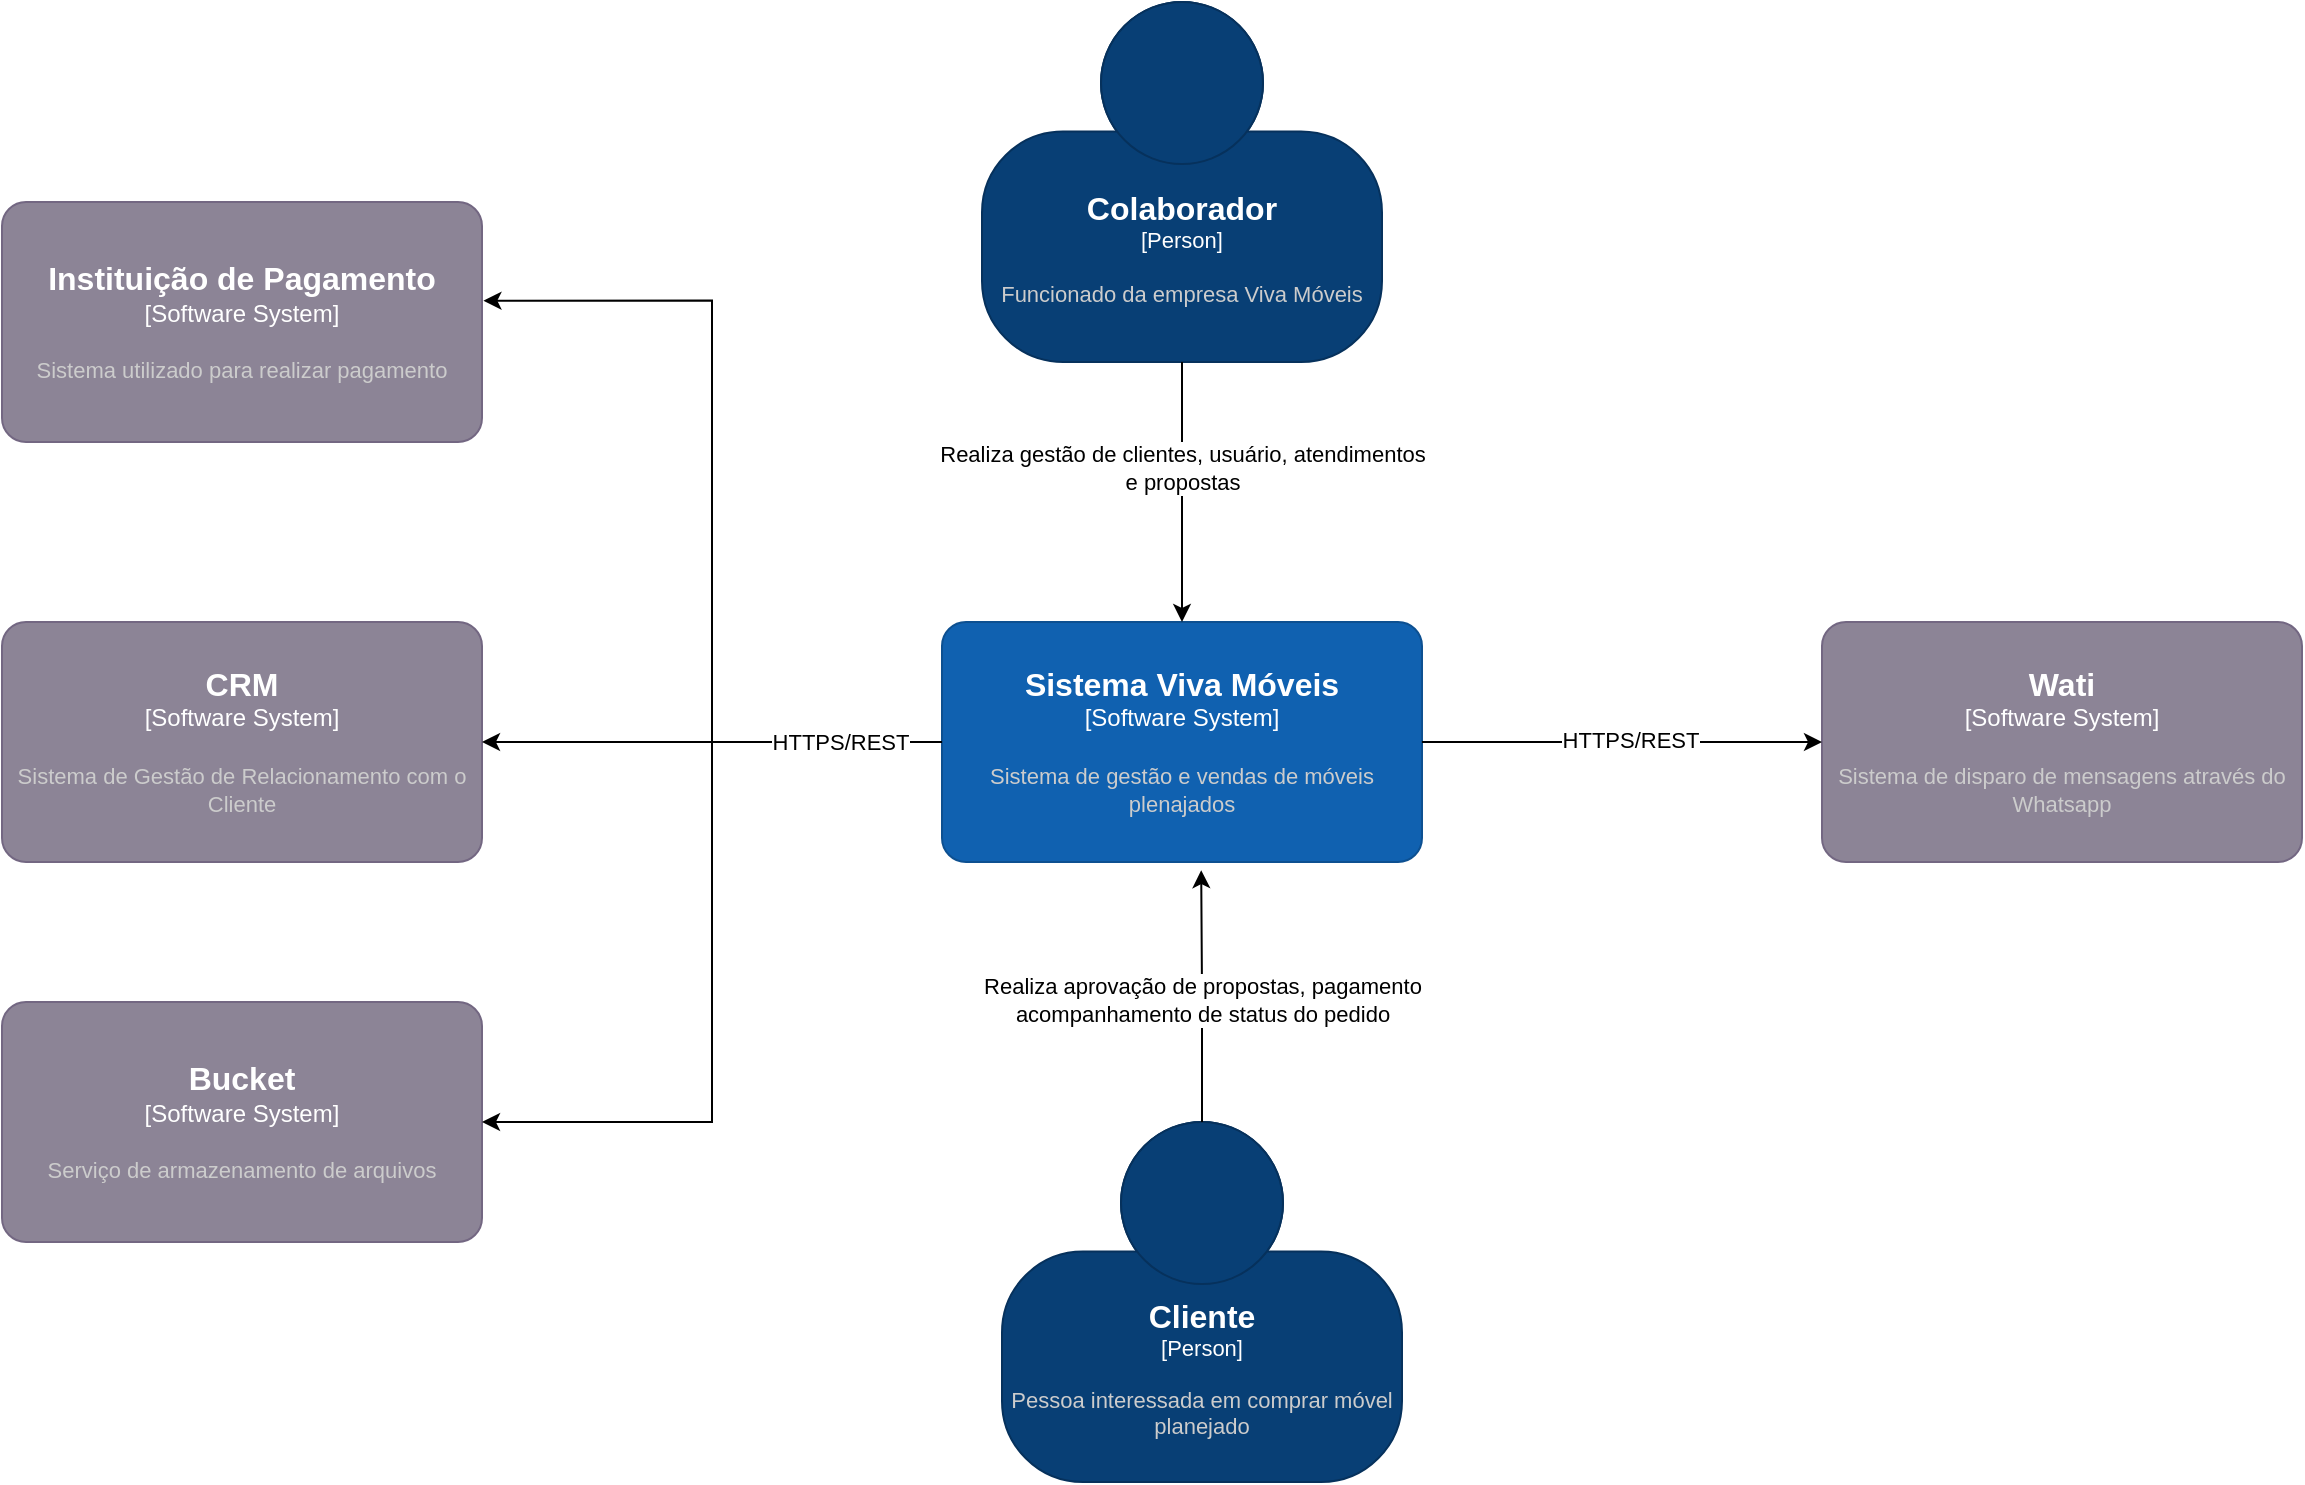 <mxfile version="28.2.3" pages="6">
  <diagram name="Diagrama de Contexto" id="Y0yZsnVZihZ5WBWSG7We">
    <mxGraphModel grid="1" page="1" gridSize="10" guides="1" tooltips="1" connect="1" arrows="1" fold="1" pageScale="1" pageWidth="1920" pageHeight="1200" math="0" shadow="0">
      <root>
        <mxCell id="sF3clXKQw-FT-1XAAo6n-0" />
        <mxCell id="sF3clXKQw-FT-1XAAo6n-1" parent="sF3clXKQw-FT-1XAAo6n-0" />
        <object placeholders="1" c4Name="Colaborador" c4Type="Person" c4Description="Funcionado da empresa Viva Móveis" label="&lt;font style=&quot;font-size: 16px&quot;&gt;&lt;b&gt;%c4Name%&lt;/b&gt;&lt;/font&gt;&lt;div&gt;[%c4Type%]&lt;/div&gt;&lt;br&gt;&lt;div&gt;&lt;font style=&quot;font-size: 11px&quot;&gt;&lt;font color=&quot;#cccccc&quot;&gt;%c4Description%&lt;/font&gt;&lt;/div&gt;" id="SMLswwHOqCaMd5RcSTW1-0">
          <mxCell style="html=1;fontSize=11;dashed=0;whiteSpace=wrap;fillColor=#083F75;strokeColor=#06315C;fontColor=#ffffff;shape=mxgraph.c4.person2;align=center;metaEdit=1;points=[[0.5,0,0],[1,0.5,0],[1,0.75,0],[0.75,1,0],[0.5,1,0],[0.25,1,0],[0,0.75,0],[0,0.5,0]];resizable=0;" vertex="1" parent="sF3clXKQw-FT-1XAAo6n-1">
            <mxGeometry x="850" y="200" width="200" height="180" as="geometry" />
          </mxCell>
        </object>
        <object placeholders="1" c4Name="Cliente" c4Type="Person" c4Description="Pessoa interessada em comprar móvel planejado" label="&lt;font style=&quot;font-size: 16px&quot;&gt;&lt;b&gt;%c4Name%&lt;/b&gt;&lt;/font&gt;&lt;div&gt;[%c4Type%]&lt;/div&gt;&lt;br&gt;&lt;div&gt;&lt;font style=&quot;font-size: 11px&quot;&gt;&lt;font color=&quot;#cccccc&quot;&gt;%c4Description%&lt;/font&gt;&lt;/div&gt;" id="SMLswwHOqCaMd5RcSTW1-1">
          <mxCell style="html=1;fontSize=11;dashed=0;whiteSpace=wrap;fillColor=#083F75;strokeColor=#06315C;fontColor=#ffffff;shape=mxgraph.c4.person2;align=center;metaEdit=1;points=[[0.5,0,0],[1,0.5,0],[1,0.75,0],[0.75,1,0],[0.5,1,0],[0.25,1,0],[0,0.75,0],[0,0.5,0]];resizable=0;" vertex="1" parent="sF3clXKQw-FT-1XAAo6n-1">
            <mxGeometry x="860" y="760" width="200" height="180" as="geometry" />
          </mxCell>
        </object>
        <object placeholders="1" c4Name="Sistema Viva Móveis" c4Type="Software System" c4Description="Sistema de gestão e vendas de móveis plenajados" label="&lt;font style=&quot;font-size: 16px&quot;&gt;&lt;b&gt;%c4Name%&lt;/b&gt;&lt;/font&gt;&lt;div&gt;[%c4Type%]&lt;/div&gt;&lt;br&gt;&lt;div&gt;&lt;font style=&quot;font-size: 11px&quot;&gt;&lt;font color=&quot;#cccccc&quot;&gt;%c4Description%&lt;/font&gt;&lt;/div&gt;" id="SMLswwHOqCaMd5RcSTW1-2">
          <mxCell style="rounded=1;whiteSpace=wrap;html=1;labelBackgroundColor=none;fillColor=#1061B0;fontColor=#ffffff;align=center;arcSize=10;strokeColor=#0D5091;metaEdit=1;resizable=0;points=[[0.25,0,0],[0.5,0,0],[0.75,0,0],[1,0.25,0],[1,0.5,0],[1,0.75,0],[0.75,1,0],[0.5,1,0],[0.25,1,0],[0,0.75,0],[0,0.5,0],[0,0.25,0]];" vertex="1" parent="sF3clXKQw-FT-1XAAo6n-1">
            <mxGeometry x="830" y="510" width="240" height="120" as="geometry" />
          </mxCell>
        </object>
        <object placeholders="1" c4Name="Instituição de Pagamento" c4Type="Software System" c4Description="Sistema utilizado para realizar pagamento" label="&lt;font style=&quot;font-size: 16px&quot;&gt;&lt;b&gt;%c4Name%&lt;/b&gt;&lt;/font&gt;&lt;div&gt;[%c4Type%]&lt;/div&gt;&lt;br&gt;&lt;div&gt;&lt;font style=&quot;font-size: 11px&quot;&gt;&lt;font color=&quot;#cccccc&quot;&gt;%c4Description%&lt;/font&gt;&lt;/div&gt;" id="SMLswwHOqCaMd5RcSTW1-3">
          <mxCell style="rounded=1;whiteSpace=wrap;html=1;labelBackgroundColor=none;fillColor=#8C8496;fontColor=#ffffff;align=center;arcSize=10;strokeColor=#736782;metaEdit=1;resizable=0;points=[[0.25,0,0],[0.5,0,0],[0.75,0,0],[1,0.25,0],[1,0.5,0],[1,0.75,0],[0.75,1,0],[0.5,1,0],[0.25,1,0],[0,0.75,0],[0,0.5,0],[0,0.25,0]];" vertex="1" parent="sF3clXKQw-FT-1XAAo6n-1">
            <mxGeometry x="360" y="300" width="240" height="120" as="geometry" />
          </mxCell>
        </object>
        <object placeholders="1" c4Name="CRM" c4Type="Software System" c4Description="Sistema de Gestão de Relacionamento com o Cliente" label="&lt;font style=&quot;font-size: 16px&quot;&gt;&lt;b&gt;%c4Name%&lt;/b&gt;&lt;/font&gt;&lt;div&gt;[%c4Type%]&lt;/div&gt;&lt;br&gt;&lt;div&gt;&lt;font style=&quot;font-size: 11px&quot;&gt;&lt;font color=&quot;#cccccc&quot;&gt;%c4Description%&lt;/font&gt;&lt;/div&gt;" id="SMLswwHOqCaMd5RcSTW1-4">
          <mxCell style="rounded=1;whiteSpace=wrap;html=1;labelBackgroundColor=none;fillColor=#8C8496;fontColor=#ffffff;align=center;arcSize=10;strokeColor=#736782;metaEdit=1;resizable=0;points=[[0.25,0,0],[0.5,0,0],[0.75,0,0],[1,0.25,0],[1,0.5,0],[1,0.75,0],[0.75,1,0],[0.5,1,0],[0.25,1,0],[0,0.75,0],[0,0.5,0],[0,0.25,0]];" vertex="1" parent="sF3clXKQw-FT-1XAAo6n-1">
            <mxGeometry x="360" y="510" width="240" height="120" as="geometry" />
          </mxCell>
        </object>
        <object placeholders="1" c4Name="Bucket" c4Type="Software System" c4Description="Serviço de armazenamento de arquivos" label="&lt;font style=&quot;font-size: 16px&quot;&gt;&lt;b&gt;%c4Name%&lt;/b&gt;&lt;/font&gt;&lt;div&gt;[%c4Type%]&lt;/div&gt;&lt;br&gt;&lt;div&gt;&lt;font style=&quot;font-size: 11px&quot;&gt;&lt;font color=&quot;#cccccc&quot;&gt;%c4Description%&lt;/font&gt;&lt;/div&gt;" id="SMLswwHOqCaMd5RcSTW1-5">
          <mxCell style="rounded=1;whiteSpace=wrap;html=1;labelBackgroundColor=none;fillColor=#8C8496;fontColor=#ffffff;align=center;arcSize=10;strokeColor=#736782;metaEdit=1;resizable=0;points=[[0.25,0,0],[0.5,0,0],[0.75,0,0],[1,0.25,0],[1,0.5,0],[1,0.75,0],[0.75,1,0],[0.5,1,0],[0.25,1,0],[0,0.75,0],[0,0.5,0],[0,0.25,0]];" vertex="1" parent="sF3clXKQw-FT-1XAAo6n-1">
            <mxGeometry x="360" y="700" width="240" height="120" as="geometry" />
          </mxCell>
        </object>
        <object placeholders="1" c4Name="Wati" c4Type="Software System" c4Description="Sistema de disparo de mensagens através do Whatsapp" label="&lt;font style=&quot;font-size: 16px&quot;&gt;&lt;b&gt;%c4Name%&lt;/b&gt;&lt;/font&gt;&lt;div&gt;[%c4Type%]&lt;/div&gt;&lt;br&gt;&lt;div&gt;&lt;font style=&quot;font-size: 11px&quot;&gt;&lt;font color=&quot;#cccccc&quot;&gt;%c4Description%&lt;/font&gt;&lt;/div&gt;" id="SMLswwHOqCaMd5RcSTW1-6">
          <mxCell style="rounded=1;whiteSpace=wrap;html=1;labelBackgroundColor=none;fillColor=#8C8496;fontColor=#ffffff;align=center;arcSize=10;strokeColor=#736782;metaEdit=1;resizable=0;points=[[0.25,0,0],[0.5,0,0],[0.75,0,0],[1,0.25,0],[1,0.5,0],[1,0.75,0],[0.75,1,0],[0.5,1,0],[0.25,1,0],[0,0.75,0],[0,0.5,0],[0,0.25,0]];" vertex="1" parent="sF3clXKQw-FT-1XAAo6n-1">
            <mxGeometry x="1270" y="510" width="240" height="120" as="geometry" />
          </mxCell>
        </object>
        <mxCell id="SMLswwHOqCaMd5RcSTW1-7" style="edgeStyle=orthogonalEdgeStyle;rounded=0;orthogonalLoop=1;jettySize=auto;html=1;entryX=1;entryY=0.5;entryDx=0;entryDy=0;entryPerimeter=0;" edge="1" parent="sF3clXKQw-FT-1XAAo6n-1" source="SMLswwHOqCaMd5RcSTW1-2" target="SMLswwHOqCaMd5RcSTW1-4">
          <mxGeometry relative="1" as="geometry" />
        </mxCell>
        <mxCell id="SMLswwHOqCaMd5RcSTW1-8" style="edgeStyle=orthogonalEdgeStyle;rounded=0;orthogonalLoop=1;jettySize=auto;html=1;entryX=1.003;entryY=0.411;entryDx=0;entryDy=0;entryPerimeter=0;" edge="1" parent="sF3clXKQw-FT-1XAAo6n-1" source="SMLswwHOqCaMd5RcSTW1-2" target="SMLswwHOqCaMd5RcSTW1-3">
          <mxGeometry relative="1" as="geometry" />
        </mxCell>
        <mxCell id="SMLswwHOqCaMd5RcSTW1-9" style="edgeStyle=orthogonalEdgeStyle;rounded=0;orthogonalLoop=1;jettySize=auto;html=1;entryX=1;entryY=0.5;entryDx=0;entryDy=0;entryPerimeter=0;" edge="1" parent="sF3clXKQw-FT-1XAAo6n-1" source="SMLswwHOqCaMd5RcSTW1-2" target="SMLswwHOqCaMd5RcSTW1-5">
          <mxGeometry relative="1" as="geometry" />
        </mxCell>
        <mxCell id="SMLswwHOqCaMd5RcSTW1-15" value="HTTPS/REST" style="edgeLabel;html=1;align=center;verticalAlign=middle;resizable=0;points=[];" vertex="1" connectable="0" parent="SMLswwHOqCaMd5RcSTW1-9">
          <mxGeometry x="-0.648" y="2" relative="1" as="geometry">
            <mxPoint x="23" y="-2" as="offset" />
          </mxGeometry>
        </mxCell>
        <mxCell id="SMLswwHOqCaMd5RcSTW1-10" style="edgeStyle=orthogonalEdgeStyle;rounded=0;orthogonalLoop=1;jettySize=auto;html=1;entryX=0.54;entryY=1.034;entryDx=0;entryDy=0;entryPerimeter=0;" edge="1" parent="sF3clXKQw-FT-1XAAo6n-1" source="SMLswwHOqCaMd5RcSTW1-1" target="SMLswwHOqCaMd5RcSTW1-2">
          <mxGeometry relative="1" as="geometry" />
        </mxCell>
        <mxCell id="SMLswwHOqCaMd5RcSTW1-19" value="&lt;div&gt;Realiza aprovação de propostas, pagamento&lt;/div&gt;&lt;div&gt;acompanhamento de status do pedido&lt;/div&gt;" style="edgeLabel;html=1;align=center;verticalAlign=middle;resizable=0;points=[];" vertex="1" connectable="0" parent="SMLswwHOqCaMd5RcSTW1-10">
          <mxGeometry x="-0.045" relative="1" as="geometry">
            <mxPoint y="-1" as="offset" />
          </mxGeometry>
        </mxCell>
        <mxCell id="SMLswwHOqCaMd5RcSTW1-12" style="edgeStyle=orthogonalEdgeStyle;rounded=0;orthogonalLoop=1;jettySize=auto;html=1;entryX=0;entryY=0.5;entryDx=0;entryDy=0;entryPerimeter=0;" edge="1" parent="sF3clXKQw-FT-1XAAo6n-1" source="SMLswwHOqCaMd5RcSTW1-2" target="SMLswwHOqCaMd5RcSTW1-6">
          <mxGeometry relative="1" as="geometry" />
        </mxCell>
        <mxCell id="SMLswwHOqCaMd5RcSTW1-13" value="HTTPS/REST" style="edgeLabel;html=1;align=center;verticalAlign=middle;resizable=0;points=[];" vertex="1" connectable="0" parent="SMLswwHOqCaMd5RcSTW1-12">
          <mxGeometry x="0.037" y="1" relative="1" as="geometry">
            <mxPoint as="offset" />
          </mxGeometry>
        </mxCell>
        <mxCell id="SMLswwHOqCaMd5RcSTW1-17" style="edgeStyle=orthogonalEdgeStyle;rounded=0;orthogonalLoop=1;jettySize=auto;html=1;entryX=0.5;entryY=0;entryDx=0;entryDy=0;entryPerimeter=0;" edge="1" parent="sF3clXKQw-FT-1XAAo6n-1" source="SMLswwHOqCaMd5RcSTW1-0" target="SMLswwHOqCaMd5RcSTW1-2">
          <mxGeometry relative="1" as="geometry" />
        </mxCell>
        <mxCell id="SMLswwHOqCaMd5RcSTW1-18" value="&lt;div&gt;Realiza gestão de clientes, usuário, atendimentos&lt;/div&gt;&lt;div&gt;e propostas&lt;/div&gt;" style="edgeLabel;html=1;align=center;verticalAlign=middle;resizable=0;points=[];" vertex="1" connectable="0" parent="SMLswwHOqCaMd5RcSTW1-17">
          <mxGeometry x="-0.184" relative="1" as="geometry">
            <mxPoint as="offset" />
          </mxGeometry>
        </mxCell>
      </root>
    </mxGraphModel>
  </diagram>
  <diagram id="luw5VEZn0qTWcP5edgrr" name="Diagrama de Container">
    <mxGraphModel grid="1" page="0" gridSize="10" guides="1" tooltips="1" connect="1" arrows="1" fold="1" pageScale="1" pageWidth="1920" pageHeight="1200" background="none" math="0" shadow="0">
      <root>
        <mxCell id="0" />
        <mxCell id="1" parent="0" />
        <object placeholders="1" c4Name="Colaborador" c4Type="Person" c4Description="Funcionado da empresa Viva Móveis" label="&lt;font style=&quot;font-size: 16px&quot;&gt;&lt;b&gt;%c4Name%&lt;/b&gt;&lt;/font&gt;&lt;div&gt;[%c4Type%]&lt;/div&gt;&lt;br&gt;&lt;div&gt;&lt;font style=&quot;font-size: 11px&quot;&gt;&lt;font color=&quot;#cccccc&quot;&gt;%c4Description%&lt;/font&gt;&lt;/div&gt;" id="kZ7kB855f5K8j5i7eC4K-1">
          <mxCell style="html=1;fontSize=11;dashed=0;whiteSpace=wrap;fillColor=#083F75;strokeColor=#06315C;fontColor=#ffffff;shape=mxgraph.c4.person2;align=center;metaEdit=1;points=[[0.5,0,0],[1,0.5,0],[1,0.75,0],[0.75,1,0],[0.5,1,0],[0.25,1,0],[0,0.75,0],[0,0.5,0]];resizable=0;" vertex="1" parent="1">
            <mxGeometry x="960" y="280" width="200" height="180" as="geometry" />
          </mxCell>
        </object>
        <object placeholders="1" c4Name="Cliente" c4Type="Person" c4Description="Pessoa interessada em comprar móvel planejado" label="&lt;font style=&quot;font-size: 16px&quot;&gt;&lt;b&gt;%c4Name%&lt;/b&gt;&lt;/font&gt;&lt;div&gt;[%c4Type%]&lt;/div&gt;&lt;br&gt;&lt;div&gt;&lt;font style=&quot;font-size: 11px&quot;&gt;&lt;font color=&quot;#cccccc&quot;&gt;%c4Description%&lt;/font&gt;&lt;/div&gt;" id="kZ7kB855f5K8j5i7eC4K-2">
          <mxCell style="html=1;fontSize=11;dashed=0;whiteSpace=wrap;fillColor=#083F75;strokeColor=#06315C;fontColor=#ffffff;shape=mxgraph.c4.person2;align=center;metaEdit=1;points=[[0.5,0,0],[1,0.5,0],[1,0.75,0],[0.75,1,0],[0.5,1,0],[0.25,1,0],[0,0.75,0],[0,0.5,0]];resizable=0;" vertex="1" parent="1">
            <mxGeometry x="330" y="290" width="200" height="180" as="geometry" />
          </mxCell>
        </object>
        <object placeholders="1" c4Name="Container Sistema Viva Móveis" c4Type="ContainerScopeBoundary" c4Application="Container" label="&lt;font style=&quot;font-size: 16px&quot;&gt;&lt;b&gt;&lt;div style=&quot;text-align: left&quot;&gt;%c4Name%&lt;/div&gt;&lt;/b&gt;&lt;/font&gt;&lt;div style=&quot;text-align: left&quot;&gt;[%c4Application%]&lt;/div&gt;" id="kZ7kB855f5K8j5i7eC4K-3">
          <mxCell style="rounded=1;fontSize=11;whiteSpace=wrap;html=1;dashed=1;arcSize=20;fillColor=none;strokeColor=#666666;fontColor=#333333;labelBackgroundColor=none;align=left;verticalAlign=bottom;labelBorderColor=none;spacingTop=0;spacing=10;dashPattern=8 4;metaEdit=1;rotatable=0;perimeter=rectanglePerimeter;noLabel=0;labelPadding=0;allowArrows=0;connectable=0;expand=0;recursiveResize=0;editable=1;pointerEvents=0;absoluteArcSize=1;points=[[0.25,0,0],[0.5,0,0],[0.75,0,0],[1,0.25,0],[1,0.5,0],[1,0.75,0],[0.75,1,0],[0.5,1,0],[0.25,1,0],[0,0.75,0],[0,0.5,0],[0,0.25,0]];" vertex="1" parent="1">
            <mxGeometry x="290" y="620" width="1120" height="780" as="geometry" />
          </mxCell>
        </object>
        <object placeholders="1" c4Name="vm-api" c4Type="Container" c4Technology="Node.js, Fastify, TypeScript e Prisma" c4Description="Core do sistema" label="&lt;font style=&quot;font-size: 16px&quot;&gt;&lt;b&gt;%c4Name%&lt;/b&gt;&lt;/font&gt;&lt;div&gt;[%c4Type%: %c4Technology%]&lt;/div&gt;&lt;br&gt;&lt;div&gt;&lt;font style=&quot;font-size: 11px&quot;&gt;&lt;font color=&quot;#E6E6E6&quot;&gt;%c4Description%&lt;/font&gt;&lt;/div&gt;" id="kZ7kB855f5K8j5i7eC4K-4">
          <mxCell style="rounded=1;whiteSpace=wrap;html=1;fontSize=11;labelBackgroundColor=none;fillColor=#23A2D9;fontColor=#ffffff;align=center;arcSize=10;strokeColor=#0E7DAD;metaEdit=1;resizable=0;points=[[0.25,0,0],[0.5,0,0],[0.75,0,0],[1,0.25,0],[1,0.5,0],[1,0.75,0],[0.75,1,0],[0.5,1,0],[0.25,1,0],[0,0.75,0],[0,0.5,0],[0,0.25,0]];" vertex="1" parent="1">
            <mxGeometry x="530" y="1000" width="240" height="120" as="geometry" />
          </mxCell>
        </object>
        <object placeholders="1" c4Name="vchat-api" c4Type="Container" c4Technology="Node.js, Express, TypeScript" c4Description="Intermediário entre o vm-api, Watti e CRM " label="&lt;font style=&quot;font-size: 16px&quot;&gt;&lt;b&gt;%c4Name%&lt;/b&gt;&lt;/font&gt;&lt;div&gt;[%c4Type%: %c4Technology%]&lt;/div&gt;&lt;br&gt;&lt;div&gt;&lt;font style=&quot;font-size: 11px&quot;&gt;&lt;font color=&quot;#E6E6E6&quot;&gt;%c4Description%&lt;/font&gt;&lt;/div&gt;" id="kZ7kB855f5K8j5i7eC4K-5">
          <mxCell style="rounded=1;whiteSpace=wrap;html=1;fontSize=11;labelBackgroundColor=none;fillColor=#23A2D9;fontColor=#ffffff;align=center;arcSize=10;strokeColor=#0E7DAD;metaEdit=1;resizable=0;points=[[0.25,0,0],[0.5,0,0],[0.75,0,0],[1,0.25,0],[1,0.5,0],[1,0.75,0],[0.75,1,0],[0.5,1,0],[0.25,1,0],[0,0.75,0],[0,0.5,0],[0,0.25,0]];" vertex="1" parent="1">
            <mxGeometry x="1020" y="1000" width="240" height="120" as="geometry" />
          </mxCell>
        </object>
        <object placeholders="1" c4Name="vm-cliente-front" c4Type="Container" c4Technology="TypeScript, React" c4Description="Single-Page-Application" label="&lt;font style=&quot;font-size: 16px&quot;&gt;&lt;b&gt;%c4Name%&lt;/b&gt;&lt;/font&gt;&lt;div&gt;[%c4Type%:&amp;nbsp;%c4Technology%]&lt;/div&gt;&lt;br&gt;&lt;div&gt;&lt;font style=&quot;font-size: 11px&quot;&gt;&lt;font color=&quot;#E6E6E6&quot;&gt;%c4Description%&lt;/font&gt;&lt;/div&gt;" id="kZ7kB855f5K8j5i7eC4K-6">
          <mxCell style="shape=mxgraph.c4.webBrowserContainer2;whiteSpace=wrap;html=1;boundedLbl=1;rounded=0;labelBackgroundColor=none;strokeColor=#118ACD;fillColor=#23A2D9;strokeColor=#118ACD;strokeColor2=#0E7DAD;fontSize=12;fontColor=#ffffff;align=center;metaEdit=1;points=[[0.5,0,0],[1,0.25,0],[1,0.5,0],[1,0.75,0],[0.5,1,0],[0,0.75,0],[0,0.5,0],[0,0.25,0]];resizable=0;" vertex="1" parent="1">
            <mxGeometry x="310" y="670" width="240" height="160" as="geometry" />
          </mxCell>
        </object>
        <object placeholders="1" c4Name="vm-front" c4Type="Container" c4Technology="TypeScript, React" c4Description="Single-Page-Application" label="&lt;font style=&quot;font-size: 16px&quot;&gt;&lt;b&gt;%c4Name%&lt;/b&gt;&lt;/font&gt;&lt;div&gt;[%c4Type%:&amp;nbsp;%c4Technology%]&lt;/div&gt;&lt;br&gt;&lt;div&gt;&lt;font style=&quot;font-size: 11px&quot;&gt;&lt;font color=&quot;#E6E6E6&quot;&gt;%c4Description%&lt;/font&gt;&lt;/div&gt;" id="kZ7kB855f5K8j5i7eC4K-9">
          <mxCell style="shape=mxgraph.c4.webBrowserContainer2;whiteSpace=wrap;html=1;boundedLbl=1;rounded=0;labelBackgroundColor=none;strokeColor=#118ACD;fillColor=#23A2D9;strokeColor=#118ACD;strokeColor2=#0E7DAD;fontSize=12;fontColor=#ffffff;align=center;metaEdit=1;points=[[0.5,0,0],[1,0.25,0],[1,0.5,0],[1,0.75,0],[0.5,1,0],[0,0.75,0],[0,0.5,0],[0,0.25,0]];resizable=0;" vertex="1" parent="1">
            <mxGeometry x="750" y="670" width="240" height="160" as="geometry" />
          </mxCell>
        </object>
        <mxCell id="kZ7kB855f5K8j5i7eC4K-13" style="edgeStyle=orthogonalEdgeStyle;rounded=0;orthogonalLoop=1;jettySize=auto;html=1;entryX=0.5;entryY=0;entryDx=0;entryDy=0;entryPerimeter=0;" edge="1" parent="1" source="kZ7kB855f5K8j5i7eC4K-10" target="kZ7kB855f5K8j5i7eC4K-5">
          <mxGeometry relative="1" as="geometry">
            <mxPoint x="1520.0" y="1000" as="targetPoint" />
          </mxGeometry>
        </mxCell>
        <mxCell id="kZ7kB855f5K8j5i7eC4K-20" value="&lt;div&gt;Requisição a API&lt;/div&gt;&lt;div&gt;[JSON/HTTP]&lt;/div&gt;" style="edgeLabel;html=1;align=center;verticalAlign=middle;resizable=0;points=[];" connectable="0" vertex="1" parent="kZ7kB855f5K8j5i7eC4K-13">
          <mxGeometry x="-0.034" y="-3" relative="1" as="geometry">
            <mxPoint y="1" as="offset" />
          </mxGeometry>
        </mxCell>
        <object placeholders="1" c4Name="vchat-front" c4Type="Container" c4Technology="TypeScript, React" c4Description="Single-Page-Application" label="&lt;font style=&quot;font-size: 16px&quot;&gt;&lt;b&gt;%c4Name%&lt;/b&gt;&lt;/font&gt;&lt;div&gt;[%c4Type%:&amp;nbsp;%c4Technology%]&lt;/div&gt;&lt;br&gt;&lt;div&gt;&lt;font style=&quot;font-size: 11px&quot;&gt;&lt;font color=&quot;#E6E6E6&quot;&gt;%c4Description%&lt;/font&gt;&lt;/div&gt;" id="kZ7kB855f5K8j5i7eC4K-10">
          <mxCell style="shape=mxgraph.c4.webBrowserContainer2;whiteSpace=wrap;html=1;boundedLbl=1;rounded=0;labelBackgroundColor=none;strokeColor=#118ACD;fillColor=#23A2D9;strokeColor=#118ACD;strokeColor2=#0E7DAD;fontSize=12;fontColor=#ffffff;align=center;metaEdit=1;points=[[0.5,0,0],[1,0.25,0],[1,0.5,0],[1,0.75,0],[0.5,1,0],[0,0.75,0],[0,0.5,0],[0,0.25,0]];resizable=0;" vertex="1" parent="1">
            <mxGeometry x="1100" y="670" width="240" height="160" as="geometry" />
          </mxCell>
        </object>
        <mxCell id="kZ7kB855f5K8j5i7eC4K-11" style="edgeStyle=orthogonalEdgeStyle;rounded=0;orthogonalLoop=1;jettySize=auto;html=1;entryX=0.31;entryY=0.024;entryDx=0;entryDy=0;entryPerimeter=0;exitX=0.5;exitY=1;exitDx=0;exitDy=0;exitPerimeter=0;" edge="1" parent="1" source="kZ7kB855f5K8j5i7eC4K-6" target="kZ7kB855f5K8j5i7eC4K-4">
          <mxGeometry relative="1" as="geometry" />
        </mxCell>
        <mxCell id="K2PddP3bSFLsDoyYWHXG-1" value="&lt;div&gt;Requisição a API&lt;/div&gt;&lt;div&gt;[JSON/HTTP]&lt;/div&gt;" style="edgeLabel;html=1;align=center;verticalAlign=middle;resizable=0;points=[];" connectable="0" vertex="1" parent="kZ7kB855f5K8j5i7eC4K-11">
          <mxGeometry x="0.699" y="-2" relative="1" as="geometry">
            <mxPoint x="-82" y="-45" as="offset" />
          </mxGeometry>
        </mxCell>
        <mxCell id="kZ7kB855f5K8j5i7eC4K-12" style="edgeStyle=orthogonalEdgeStyle;rounded=0;orthogonalLoop=1;jettySize=auto;html=1;exitX=0.5;exitY=1;exitDx=0;exitDy=0;exitPerimeter=0;" edge="1" parent="1" source="kZ7kB855f5K8j5i7eC4K-9">
          <mxGeometry relative="1" as="geometry">
            <mxPoint x="680" y="1000" as="targetPoint" />
          </mxGeometry>
        </mxCell>
        <mxCell id="kZ7kB855f5K8j5i7eC4K-21" value="&lt;div&gt;Requisição a API&lt;/div&gt;&lt;div&gt;[JSON/HTTP]&lt;/div&gt;" style="edgeLabel;html=1;align=center;verticalAlign=middle;resizable=0;points=[];" connectable="0" vertex="1" parent="kZ7kB855f5K8j5i7eC4K-12">
          <mxGeometry x="0.779" y="1" relative="1" as="geometry">
            <mxPoint x="109" y="-55" as="offset" />
          </mxGeometry>
        </mxCell>
        <object placeholders="1" c4Name="Banco de Dados" c4Type="Container" c4Technology="PostgreSQL" c4Description="" label="&lt;font style=&quot;font-size: 16px&quot;&gt;&lt;b&gt;%c4Name%&lt;/b&gt;&lt;/font&gt;&lt;div&gt;[%c4Type%:&amp;nbsp;%c4Technology%]&lt;/div&gt;&lt;br&gt;&lt;div&gt;&lt;font style=&quot;font-size: 11px&quot;&gt;&lt;font color=&quot;#E6E6E6&quot;&gt;%c4Description%&lt;/font&gt;&lt;/div&gt;" id="kZ7kB855f5K8j5i7eC4K-14">
          <mxCell style="shape=cylinder3;size=15;whiteSpace=wrap;html=1;boundedLbl=1;rounded=0;labelBackgroundColor=none;fillColor=#23A2D9;fontSize=12;fontColor=#ffffff;align=center;strokeColor=#0E7DAD;metaEdit=1;points=[[0.5,0,0],[1,0.25,0],[1,0.5,0],[1,0.75,0],[0.5,1,0],[0,0.75,0],[0,0.5,0],[0,0.25,0]];resizable=0;" vertex="1" parent="1">
            <mxGeometry x="530" y="1230" width="240" height="120" as="geometry" />
          </mxCell>
        </object>
        <object placeholders="1" c4Name="Banco de Dados" c4Type="Container" c4Technology="PostgreSQL" c4Description="" label="&lt;font style=&quot;font-size: 16px&quot;&gt;&lt;b&gt;%c4Name%&lt;/b&gt;&lt;/font&gt;&lt;div&gt;[%c4Type%:&amp;nbsp;%c4Technology%]&lt;/div&gt;&lt;br&gt;&lt;div&gt;&lt;font style=&quot;font-size: 11px&quot;&gt;&lt;font color=&quot;#E6E6E6&quot;&gt;%c4Description%&lt;/font&gt;&lt;/div&gt;" id="kZ7kB855f5K8j5i7eC4K-15">
          <mxCell style="shape=cylinder3;size=15;whiteSpace=wrap;html=1;boundedLbl=1;rounded=0;labelBackgroundColor=none;fillColor=#23A2D9;fontSize=12;fontColor=#ffffff;align=center;strokeColor=#0E7DAD;metaEdit=1;points=[[0.5,0,0],[1,0.25,0],[1,0.5,0],[1,0.75,0],[0.5,1,0],[0,0.75,0],[0,0.5,0],[0,0.25,0]];resizable=0;" vertex="1" parent="1">
            <mxGeometry x="1020" y="1240" width="240" height="120" as="geometry" />
          </mxCell>
        </object>
        <mxCell id="kZ7kB855f5K8j5i7eC4K-16" style="edgeStyle=orthogonalEdgeStyle;rounded=0;orthogonalLoop=1;jettySize=auto;html=1;entryX=0.5;entryY=0;entryDx=0;entryDy=0;entryPerimeter=0;" edge="1" parent="1" source="kZ7kB855f5K8j5i7eC4K-5" target="kZ7kB855f5K8j5i7eC4K-15">
          <mxGeometry relative="1" as="geometry" />
        </mxCell>
        <mxCell id="kZ7kB855f5K8j5i7eC4K-19" value="Consultas SQL" style="edgeLabel;html=1;align=center;verticalAlign=middle;resizable=0;points=[];" connectable="0" vertex="1" parent="kZ7kB855f5K8j5i7eC4K-16">
          <mxGeometry x="-0.099" y="-2" relative="1" as="geometry">
            <mxPoint as="offset" />
          </mxGeometry>
        </mxCell>
        <mxCell id="kZ7kB855f5K8j5i7eC4K-17" style="edgeStyle=orthogonalEdgeStyle;rounded=0;orthogonalLoop=1;jettySize=auto;html=1;entryX=0.5;entryY=0;entryDx=0;entryDy=0;entryPerimeter=0;" edge="1" parent="1" source="kZ7kB855f5K8j5i7eC4K-4" target="kZ7kB855f5K8j5i7eC4K-14">
          <mxGeometry relative="1" as="geometry" />
        </mxCell>
        <mxCell id="kZ7kB855f5K8j5i7eC4K-18" value="Consultas SQL" style="edgeLabel;html=1;align=center;verticalAlign=middle;resizable=0;points=[];" connectable="0" vertex="1" parent="kZ7kB855f5K8j5i7eC4K-17">
          <mxGeometry x="-0.097" y="-2" relative="1" as="geometry">
            <mxPoint as="offset" />
          </mxGeometry>
        </mxCell>
        <mxCell id="kZ7kB855f5K8j5i7eC4K-23" style="edgeStyle=orthogonalEdgeStyle;rounded=0;orthogonalLoop=1;jettySize=auto;html=1;entryX=0.5;entryY=0;entryDx=0;entryDy=0;entryPerimeter=0;" edge="1" parent="1" source="kZ7kB855f5K8j5i7eC4K-2" target="kZ7kB855f5K8j5i7eC4K-6">
          <mxGeometry relative="1" as="geometry" />
        </mxCell>
        <mxCell id="B2Gw377gQ74-Ee5VUDb6-1" value="&lt;div&gt;Realiza aprovação de propostas, pagamento&lt;/div&gt;&lt;div&gt;acompanhamento de status do pedido&lt;/div&gt;&lt;div&gt;[HTTP]&lt;/div&gt;" style="edgeLabel;html=1;align=center;verticalAlign=middle;resizable=0;points=[];" connectable="0" vertex="1" parent="kZ7kB855f5K8j5i7eC4K-23">
          <mxGeometry x="-0.344" y="-2" relative="1" as="geometry">
            <mxPoint x="2" y="24" as="offset" />
          </mxGeometry>
        </mxCell>
        <mxCell id="kZ7kB855f5K8j5i7eC4K-24" style="edgeStyle=orthogonalEdgeStyle;rounded=0;orthogonalLoop=1;jettySize=auto;html=1;entryX=0.5;entryY=0;entryDx=0;entryDy=0;entryPerimeter=0;exitX=0.5;exitY=1;exitDx=0;exitDy=0;exitPerimeter=0;" edge="1" parent="1" source="kZ7kB855f5K8j5i7eC4K-1" target="kZ7kB855f5K8j5i7eC4K-9">
          <mxGeometry relative="1" as="geometry">
            <Array as="points">
              <mxPoint x="1060" y="570" />
              <mxPoint x="870" y="570" />
            </Array>
          </mxGeometry>
        </mxCell>
        <mxCell id="kZ7kB855f5K8j5i7eC4K-25" style="edgeStyle=orthogonalEdgeStyle;rounded=0;orthogonalLoop=1;jettySize=auto;html=1;entryX=0.5;entryY=0;entryDx=0;entryDy=0;entryPerimeter=0;exitX=0.5;exitY=1;exitDx=0;exitDy=0;exitPerimeter=0;" edge="1" parent="1" source="kZ7kB855f5K8j5i7eC4K-1" target="kZ7kB855f5K8j5i7eC4K-10">
          <mxGeometry relative="1" as="geometry">
            <Array as="points">
              <mxPoint x="1060" y="570" />
              <mxPoint x="1220" y="570" />
            </Array>
          </mxGeometry>
        </mxCell>
        <mxCell id="kZ7kB855f5K8j5i7eC4K-26" value="&lt;div&gt;Gerenciamento do Sistema&lt;/div&gt;&lt;div&gt;[HTTP]&lt;/div&gt;" style="edgeLabel;html=1;align=center;verticalAlign=middle;resizable=0;points=[];" connectable="0" vertex="1" parent="kZ7kB855f5K8j5i7eC4K-25">
          <mxGeometry x="-0.622" y="5" relative="1" as="geometry">
            <mxPoint x="-5" y="9" as="offset" />
          </mxGeometry>
        </mxCell>
        <object placeholders="1" c4Name="CRM" c4Type="Software System" c4Description="Sistema de Gestão de Relacionamento com o Cliente" label="&lt;font style=&quot;font-size: 16px&quot;&gt;&lt;b&gt;%c4Name%&lt;/b&gt;&lt;/font&gt;&lt;div&gt;[%c4Type%]&lt;/div&gt;&lt;br&gt;&lt;div&gt;&lt;font style=&quot;font-size: 11px&quot;&gt;&lt;font color=&quot;#cccccc&quot;&gt;%c4Description%&lt;/font&gt;&lt;/div&gt;" id="yW_VqXmkmCz0M0UqYHAi-1">
          <mxCell style="rounded=1;whiteSpace=wrap;html=1;labelBackgroundColor=none;fillColor=#8C8496;fontColor=#ffffff;align=center;arcSize=10;strokeColor=#736782;metaEdit=1;resizable=0;points=[[0.25,0,0],[0.5,0,0],[0.75,0,0],[1,0.25,0],[1,0.5,0],[1,0.75,0],[0.75,1,0],[0.5,1,0],[0.25,1,0],[0,0.75,0],[0,0.5,0],[0,0.25,0]];" vertex="1" parent="1">
            <mxGeometry x="1480" y="1200" width="240" height="120" as="geometry" />
          </mxCell>
        </object>
        <object placeholders="1" c4Name="Wati" c4Type="Software System" c4Description="Sistema de disparo de mensagens através do Whatsapp" label="&lt;font style=&quot;font-size: 16px&quot;&gt;&lt;b&gt;%c4Name%&lt;/b&gt;&lt;/font&gt;&lt;div&gt;[%c4Type%]&lt;/div&gt;&lt;br&gt;&lt;div&gt;&lt;font style=&quot;font-size: 11px&quot;&gt;&lt;font color=&quot;#cccccc&quot;&gt;%c4Description%&lt;/font&gt;&lt;/div&gt;" id="yW_VqXmkmCz0M0UqYHAi-2">
          <mxCell style="rounded=1;whiteSpace=wrap;html=1;labelBackgroundColor=none;fillColor=#8C8496;fontColor=#ffffff;align=center;arcSize=10;strokeColor=#736782;metaEdit=1;resizable=0;points=[[0.25,0,0],[0.5,0,0],[0.75,0,0],[1,0.25,0],[1,0.5,0],[1,0.75,0],[0.75,1,0],[0.5,1,0],[0.25,1,0],[0,0.75,0],[0,0.5,0],[0,0.25,0]];" vertex="1" parent="1">
            <mxGeometry x="1480" y="1000" width="240" height="120" as="geometry" />
          </mxCell>
        </object>
        <mxCell id="yW_VqXmkmCz0M0UqYHAi-3" style="edgeStyle=orthogonalEdgeStyle;rounded=0;orthogonalLoop=1;jettySize=auto;html=1;entryX=1;entryY=0.5;entryDx=0;entryDy=0;entryPerimeter=0;exitX=0;exitY=0.5;exitDx=0;exitDy=0;exitPerimeter=0;" edge="1" parent="1" source="yW_VqXmkmCz0M0UqYHAi-2" target="kZ7kB855f5K8j5i7eC4K-5">
          <mxGeometry relative="1" as="geometry" />
        </mxCell>
        <mxCell id="yW_VqXmkmCz0M0UqYHAi-6" value="Webhook" style="edgeLabel;html=1;align=center;verticalAlign=middle;resizable=0;points=[];" connectable="0" vertex="1" parent="yW_VqXmkmCz0M0UqYHAi-3">
          <mxGeometry x="0.035" y="-4" relative="1" as="geometry">
            <mxPoint x="10" y="4" as="offset" />
          </mxGeometry>
        </mxCell>
        <mxCell id="yW_VqXmkmCz0M0UqYHAi-4" style="edgeStyle=orthogonalEdgeStyle;rounded=0;orthogonalLoop=1;jettySize=auto;html=1;exitX=1;exitY=0.25;exitDx=0;exitDy=0;exitPerimeter=0;entryX=0;entryY=0.25;entryDx=0;entryDy=0;entryPerimeter=0;" edge="1" parent="1" source="kZ7kB855f5K8j5i7eC4K-5" target="yW_VqXmkmCz0M0UqYHAi-2">
          <mxGeometry relative="1" as="geometry" />
        </mxCell>
        <mxCell id="yW_VqXmkmCz0M0UqYHAi-5" value="&lt;div&gt;Requisições a API&lt;/div&gt;&lt;div&gt;[HTTPS/JSON]&lt;/div&gt;" style="edgeLabel;html=1;align=center;verticalAlign=middle;resizable=0;points=[];" connectable="0" vertex="1" parent="yW_VqXmkmCz0M0UqYHAi-4">
          <mxGeometry x="-0.009" y="4" relative="1" as="geometry">
            <mxPoint as="offset" />
          </mxGeometry>
        </mxCell>
        <mxCell id="yW_VqXmkmCz0M0UqYHAi-7" style="edgeStyle=orthogonalEdgeStyle;rounded=0;orthogonalLoop=1;jettySize=auto;html=1;entryX=0;entryY=0.5;entryDx=0;entryDy=0;entryPerimeter=0;exitX=1;exitY=0.75;exitDx=0;exitDy=0;exitPerimeter=0;" edge="1" parent="1" source="kZ7kB855f5K8j5i7eC4K-5" target="yW_VqXmkmCz0M0UqYHAi-1">
          <mxGeometry relative="1" as="geometry">
            <Array as="points">
              <mxPoint x="1360" y="1090" />
              <mxPoint x="1360" y="1260" />
            </Array>
          </mxGeometry>
        </mxCell>
        <mxCell id="K2PddP3bSFLsDoyYWHXG-2" value="&lt;div&gt;Requisição a API&lt;/div&gt;&lt;div&gt;[HTTP/JSON]&lt;/div&gt;" style="edgeLabel;html=1;align=center;verticalAlign=middle;resizable=0;points=[];" connectable="0" vertex="1" parent="yW_VqXmkmCz0M0UqYHAi-7">
          <mxGeometry x="-0.091" relative="1" as="geometry">
            <mxPoint as="offset" />
          </mxGeometry>
        </mxCell>
        <mxCell id="yW_VqXmkmCz0M0UqYHAi-8" style="edgeStyle=orthogonalEdgeStyle;rounded=0;orthogonalLoop=1;jettySize=auto;html=1;entryX=1;entryY=0.75;entryDx=0;entryDy=0;entryPerimeter=0;" edge="1" parent="1" target="kZ7kB855f5K8j5i7eC4K-1">
          <mxGeometry relative="1" as="geometry">
            <mxPoint x="1630" y="1000" as="sourcePoint" />
            <Array as="points">
              <mxPoint x="1630" y="1000" />
              <mxPoint x="1630" y="305" />
            </Array>
          </mxGeometry>
        </mxCell>
        <mxCell id="K2PddP3bSFLsDoyYWHXG-3" value="Disparo de mensagem" style="edgeLabel;html=1;align=center;verticalAlign=middle;resizable=0;points=[];" connectable="0" vertex="1" parent="yW_VqXmkmCz0M0UqYHAi-8">
          <mxGeometry x="-0.406" y="-1" relative="1" as="geometry">
            <mxPoint as="offset" />
          </mxGeometry>
        </mxCell>
        <mxCell id="yW_VqXmkmCz0M0UqYHAi-9" style="edgeStyle=orthogonalEdgeStyle;rounded=0;orthogonalLoop=1;jettySize=auto;html=1;entryX=0.75;entryY=1;entryDx=0;entryDy=0;entryPerimeter=0;" edge="1" parent="1" source="yW_VqXmkmCz0M0UqYHAi-2" target="kZ7kB855f5K8j5i7eC4K-2">
          <mxGeometry relative="1" as="geometry">
            <Array as="points">
              <mxPoint x="1550" y="510" />
              <mxPoint x="480" y="510" />
            </Array>
          </mxGeometry>
        </mxCell>
        <mxCell id="yW_VqXmkmCz0M0UqYHAi-10" value="Disparo de mensagem" style="edgeLabel;html=1;align=center;verticalAlign=middle;resizable=0;points=[];" connectable="0" vertex="1" parent="yW_VqXmkmCz0M0UqYHAi-9">
          <mxGeometry x="-0.713" y="1" relative="1" as="geometry">
            <mxPoint as="offset" />
          </mxGeometry>
        </mxCell>
        <object placeholders="1" c4Name="Instituição de Pagamento" c4Type="Software System" c4Description="Sistema utilizado para realizar pagamento" label="&lt;font style=&quot;font-size: 16px&quot;&gt;&lt;b&gt;%c4Name%&lt;/b&gt;&lt;/font&gt;&lt;div&gt;[%c4Type%]&lt;/div&gt;&lt;br&gt;&lt;div&gt;&lt;font style=&quot;font-size: 11px&quot;&gt;&lt;font color=&quot;#cccccc&quot;&gt;%c4Description%&lt;/font&gt;&lt;/div&gt;" id="VQLzq6YUa70HazqNTKUz-1">
          <mxCell style="rounded=1;whiteSpace=wrap;html=1;labelBackgroundColor=none;fillColor=#8C8496;fontColor=#ffffff;align=center;arcSize=10;strokeColor=#736782;metaEdit=1;resizable=0;points=[[0.25,0,0],[0.5,0,0],[0.75,0,0],[1,0.25,0],[1,0.5,0],[1,0.75,0],[0.75,1,0],[0.5,1,0],[0.25,1,0],[0,0.75,0],[0,0.5,0],[0,0.25,0]];" vertex="1" parent="1">
            <mxGeometry x="-10" y="910" width="240" height="120" as="geometry" />
          </mxCell>
        </object>
        <object placeholders="1" c4Name="Bucket" c4Type="Software System" c4Description="Serviço de armazenamento de arquivos" label="&lt;font style=&quot;font-size: 16px&quot;&gt;&lt;b&gt;%c4Name%&lt;/b&gt;&lt;/font&gt;&lt;div&gt;[%c4Type%]&lt;/div&gt;&lt;br&gt;&lt;div&gt;&lt;font style=&quot;font-size: 11px&quot;&gt;&lt;font color=&quot;#cccccc&quot;&gt;%c4Description%&lt;/font&gt;&lt;/div&gt;" id="VQLzq6YUa70HazqNTKUz-2">
          <mxCell style="rounded=1;whiteSpace=wrap;html=1;labelBackgroundColor=none;fillColor=#8C8496;fontColor=#ffffff;align=center;arcSize=10;strokeColor=#736782;metaEdit=1;resizable=0;points=[[0.25,0,0],[0.5,0,0],[0.75,0,0],[1,0.25,0],[1,0.5,0],[1,0.75,0],[0.75,1,0],[0.5,1,0],[0.25,1,0],[0,0.75,0],[0,0.5,0],[0,0.25,0]];" vertex="1" parent="1">
            <mxGeometry x="-10" y="1160" width="240" height="120" as="geometry" />
          </mxCell>
        </object>
        <mxCell id="VQLzq6YUa70HazqNTKUz-3" style="edgeStyle=orthogonalEdgeStyle;rounded=0;orthogonalLoop=1;jettySize=auto;html=1;entryX=1;entryY=0.5;entryDx=0;entryDy=0;entryPerimeter=0;" edge="1" parent="1" source="kZ7kB855f5K8j5i7eC4K-4" target="VQLzq6YUa70HazqNTKUz-2">
          <mxGeometry relative="1" as="geometry">
            <Array as="points">
              <mxPoint x="380" y="1090" />
              <mxPoint x="380" y="1220" />
            </Array>
          </mxGeometry>
        </mxCell>
        <mxCell id="VQLzq6YUa70HazqNTKUz-4" style="edgeStyle=orthogonalEdgeStyle;rounded=0;orthogonalLoop=1;jettySize=auto;html=1;entryX=1;entryY=0.5;entryDx=0;entryDy=0;entryPerimeter=0;" edge="1" parent="1" source="kZ7kB855f5K8j5i7eC4K-4" target="VQLzq6YUa70HazqNTKUz-1">
          <mxGeometry relative="1" as="geometry" />
        </mxCell>
        <mxCell id="VQLzq6YUa70HazqNTKUz-8" value="&lt;div&gt;Requisições a API&lt;/div&gt;&lt;div&gt;[HTTP]&lt;/div&gt;" style="edgeLabel;html=1;align=center;verticalAlign=middle;resizable=0;points=[];" connectable="0" vertex="1" parent="VQLzq6YUa70HazqNTKUz-4">
          <mxGeometry x="0.491" relative="1" as="geometry">
            <mxPoint x="10" as="offset" />
          </mxGeometry>
        </mxCell>
        <mxCell id="VQLzq6YUa70HazqNTKUz-5" style="edgeStyle=orthogonalEdgeStyle;rounded=0;orthogonalLoop=1;jettySize=auto;html=1;exitX=1;exitY=0.25;exitDx=0;exitDy=0;exitPerimeter=0;entryX=0;entryY=0.25;entryDx=0;entryDy=0;entryPerimeter=0;" edge="1" parent="1" source="VQLzq6YUa70HazqNTKUz-1" target="kZ7kB855f5K8j5i7eC4K-4">
          <mxGeometry relative="1" as="geometry">
            <Array as="points">
              <mxPoint x="400" y="940" />
              <mxPoint x="400" y="1030" />
            </Array>
          </mxGeometry>
        </mxCell>
        <mxCell id="VQLzq6YUa70HazqNTKUz-9" value="Webhook" style="edgeLabel;html=1;align=center;verticalAlign=middle;resizable=0;points=[];" connectable="0" vertex="1" parent="VQLzq6YUa70HazqNTKUz-5">
          <mxGeometry x="-0.482" y="1" relative="1" as="geometry">
            <mxPoint x="13" as="offset" />
          </mxGeometry>
        </mxCell>
        <mxCell id="VQLzq6YUa70HazqNTKUz-6" style="edgeStyle=orthogonalEdgeStyle;rounded=0;orthogonalLoop=1;jettySize=auto;html=1;entryX=0;entryY=0.75;entryDx=0;entryDy=0;entryPerimeter=0;" edge="1" parent="1" source="VQLzq6YUa70HazqNTKUz-2" target="kZ7kB855f5K8j5i7eC4K-4">
          <mxGeometry relative="1" as="geometry" />
        </mxCell>
        <mxCell id="VQLzq6YUa70HazqNTKUz-7" value="&lt;div&gt;Requisições a API&lt;/div&gt;&lt;div&gt;[HTTP]&lt;/div&gt;" style="edgeLabel;html=1;align=center;verticalAlign=middle;resizable=0;points=[];" connectable="0" vertex="1" parent="VQLzq6YUa70HazqNTKUz-6">
          <mxGeometry x="-0.298" y="4" relative="1" as="geometry">
            <mxPoint x="-52" y="4" as="offset" />
          </mxGeometry>
        </mxCell>
        <mxCell id="iHJcuyDOZunl0SvfDSDY-1" style="edgeStyle=orthogonalEdgeStyle;rounded=0;orthogonalLoop=1;jettySize=auto;html=1;entryX=0;entryY=0.5;entryDx=0;entryDy=0;entryPerimeter=0;" edge="1" parent="1" source="kZ7kB855f5K8j5i7eC4K-4" target="kZ7kB855f5K8j5i7eC4K-5">
          <mxGeometry relative="1" as="geometry" />
        </mxCell>
      </root>
    </mxGraphModel>
  </diagram>
  <diagram id="chNJzCFN1FF97z_ZJjeu" name="Diagrama de Componente - vm-api">
    <mxGraphModel grid="1" page="0" gridSize="10" guides="1" tooltips="1" connect="1" arrows="1" fold="1" pageScale="1" pageWidth="1920" pageHeight="1200" math="0" shadow="0">
      <root>
        <mxCell id="0" />
        <mxCell id="1" parent="0" />
        <object placeholders="1" c4Name="vm-api" c4Type="ContainerScopeBoundary" c4Application="Container" label="&lt;font style=&quot;font-size: 16px&quot;&gt;&lt;b&gt;&lt;div style=&quot;text-align: left&quot;&gt;%c4Name%&lt;/div&gt;&lt;/b&gt;&lt;/font&gt;&lt;div style=&quot;text-align: left&quot;&gt;[%c4Application%]&lt;/div&gt;" id="aLe2rJNtCrpYSB06q48p-1">
          <mxCell style="rounded=1;fontSize=11;whiteSpace=wrap;html=1;dashed=1;arcSize=20;fillColor=none;strokeColor=#666666;fontColor=#333333;labelBackgroundColor=none;align=left;verticalAlign=bottom;labelBorderColor=none;spacingTop=0;spacing=10;dashPattern=8 4;metaEdit=1;rotatable=0;perimeter=rectanglePerimeter;noLabel=0;labelPadding=0;allowArrows=0;connectable=0;expand=0;recursiveResize=0;editable=1;pointerEvents=0;absoluteArcSize=1;points=[[0.25,0,0],[0.5,0,0],[0.75,0,0],[1,0.25,0],[1,0.5,0],[1,0.75,0],[0.75,1,0],[0.5,1,0],[0.25,1,0],[0,0.75,0],[0,0.5,0],[0,0.25,0]];" vertex="1" parent="1">
            <mxGeometry x="-40" y="-210" width="770" height="1410" as="geometry" />
          </mxCell>
        </object>
        <object placeholders="1" c4Name="vm-cliente-front" c4Type="Container" c4Technology="TypeScript, React" c4Description="Single-Page-Application" label="&lt;font style=&quot;font-size: 16px&quot;&gt;&lt;b&gt;%c4Name%&lt;/b&gt;&lt;/font&gt;&lt;div&gt;[%c4Type%:&amp;nbsp;%c4Technology%]&lt;/div&gt;&lt;br&gt;&lt;div&gt;&lt;font style=&quot;font-size: 11px&quot;&gt;&lt;font color=&quot;#E6E6E6&quot;&gt;%c4Description%&lt;/font&gt;&lt;/div&gt;" id="leixPtZxC9Xntx59Crmh-1">
          <mxCell style="shape=mxgraph.c4.webBrowserContainer2;whiteSpace=wrap;html=1;boundedLbl=1;rounded=0;labelBackgroundColor=none;strokeColor=#118ACD;fillColor=#23A2D9;strokeColor=#118ACD;strokeColor2=#0E7DAD;fontSize=12;fontColor=#ffffff;align=center;metaEdit=1;points=[[0.5,0,0],[1,0.25,0],[1,0.5,0],[1,0.75,0],[0.5,1,0],[0,0.75,0],[0,0.5,0],[0,0.25,0]];resizable=0;" vertex="1" parent="1">
            <mxGeometry x="30" y="-420" width="240" height="160" as="geometry" />
          </mxCell>
        </object>
        <mxCell id="ShiesifLvdraVYqQ0QQM-9" style="edgeStyle=orthogonalEdgeStyle;rounded=0;orthogonalLoop=1;jettySize=auto;html=1;" edge="1" parent="1" source="leixPtZxC9Xntx59Crmh-2" target="eazsD0ktgDhAi9f8OPK2-6">
          <mxGeometry relative="1" as="geometry" />
        </mxCell>
        <object placeholders="1" c4Name="vm-front" c4Type="Container" c4Technology="TypeScript, React" c4Description="Single-Page-Application" label="&lt;font style=&quot;font-size: 16px&quot;&gt;&lt;b&gt;%c4Name%&lt;/b&gt;&lt;/font&gt;&lt;div&gt;[%c4Type%:&amp;nbsp;%c4Technology%]&lt;/div&gt;&lt;br&gt;&lt;div&gt;&lt;font style=&quot;font-size: 11px&quot;&gt;&lt;font color=&quot;#E6E6E6&quot;&gt;%c4Description%&lt;/font&gt;&lt;/div&gt;" id="leixPtZxC9Xntx59Crmh-2">
          <mxCell style="shape=mxgraph.c4.webBrowserContainer2;whiteSpace=wrap;html=1;boundedLbl=1;rounded=0;labelBackgroundColor=none;strokeColor=#118ACD;fillColor=#23A2D9;strokeColor=#118ACD;strokeColor2=#0E7DAD;fontSize=12;fontColor=#ffffff;align=center;metaEdit=1;points=[[0.5,0,0],[1,0.25,0],[1,0.5,0],[1,0.75,0],[0.5,1,0],[0,0.75,0],[0,0.5,0],[0,0.25,0]];resizable=0;" vertex="1" parent="1">
            <mxGeometry x="450" y="-420" width="240" height="160" as="geometry" />
          </mxCell>
        </object>
        <object placeholders="1" c4Name="Infra" c4Type="ContainerScopeBoundary" c4Application="" label="&lt;font style=&quot;font-size: 16px&quot;&gt;&lt;b&gt;&lt;div style=&quot;text-align: left&quot;&gt;%c4Name%&lt;/div&gt;&lt;/b&gt;&lt;/font&gt;&lt;div style=&quot;text-align: left&quot;&gt;[%c4Application%]&lt;/div&gt;" id="leixPtZxC9Xntx59Crmh-3">
          <mxCell style="rounded=1;fontSize=11;whiteSpace=wrap;html=1;dashed=1;arcSize=20;fillColor=none;strokeColor=#666666;fontColor=#333333;labelBackgroundColor=none;align=left;verticalAlign=bottom;labelBorderColor=none;spacingTop=0;spacing=10;dashPattern=8 4;metaEdit=1;rotatable=0;perimeter=rectanglePerimeter;noLabel=0;labelPadding=0;allowArrows=0;connectable=0;expand=0;recursiveResize=0;editable=1;pointerEvents=0;absoluteArcSize=1;points=[[0.25,0,0],[0.5,0,0],[0.75,0,0],[1,0.25,0],[1,0.5,0],[1,0.75,0],[0.75,1,0],[0.5,1,0],[0.25,1,0],[0,0.75,0],[0,0.5,0],[0,0.25,0]];" vertex="1" parent="1">
            <mxGeometry x="340" y="-150" width="350" height="580" as="geometry" />
          </mxCell>
        </object>
        <object placeholders="1" c4Name="Modulos" c4Type="ContainerScopeBoundary" c4Application="" label="&lt;font style=&quot;font-size: 16px&quot;&gt;&lt;b&gt;&lt;div style=&quot;text-align: left&quot;&gt;%c4Name%&lt;/div&gt;&lt;/b&gt;&lt;/font&gt;&lt;div style=&quot;text-align: left&quot;&gt;[%c4Application%]&lt;/div&gt;" id="leixPtZxC9Xntx59Crmh-4">
          <mxCell style="rounded=1;fontSize=11;whiteSpace=wrap;html=1;dashed=1;arcSize=20;fillColor=none;strokeColor=#666666;fontColor=#333333;labelBackgroundColor=none;align=left;verticalAlign=bottom;labelBorderColor=none;spacingTop=0;spacing=10;dashPattern=8 4;metaEdit=1;rotatable=0;perimeter=rectanglePerimeter;noLabel=0;labelPadding=0;allowArrows=0;connectable=0;expand=0;recursiveResize=0;editable=1;pointerEvents=0;absoluteArcSize=1;points=[[0.25,0,0],[0.5,0,0],[0.75,0,0],[1,0.25,0],[1,0.5,0],[1,0.75,0],[0.75,1,0],[0.5,1,0],[0.25,1,0],[0,0.75,0],[0,0.5,0],[0,0.25,0]];" vertex="1" parent="1">
            <mxGeometry x="10" y="460" width="350" height="590" as="geometry" />
          </mxCell>
        </object>
        <object placeholders="1" c4Name="CRM" c4Type="Software System" c4Description="Sistema de Gestão de Relacionamento com o Cliente" label="&lt;font style=&quot;font-size: 16px&quot;&gt;&lt;b&gt;%c4Name%&lt;/b&gt;&lt;/font&gt;&lt;div&gt;[%c4Type%]&lt;/div&gt;&lt;br&gt;&lt;div&gt;&lt;font style=&quot;font-size: 11px&quot;&gt;&lt;font color=&quot;#cccccc&quot;&gt;%c4Description%&lt;/font&gt;&lt;/div&gt;" id="eazsD0ktgDhAi9f8OPK2-1">
          <mxCell style="rounded=1;whiteSpace=wrap;html=1;labelBackgroundColor=none;fillColor=#8C8496;fontColor=#ffffff;align=center;arcSize=10;strokeColor=#736782;metaEdit=1;resizable=0;points=[[0.25,0,0],[0.5,0,0],[0.75,0,0],[1,0.25,0],[1,0.5,0],[1,0.75,0],[0.75,1,0],[0.5,1,0],[0.25,1,0],[0,0.75,0],[0,0.5,0],[0,0.25,0]];" vertex="1" parent="1">
            <mxGeometry x="1070" y="1190" width="240" height="120" as="geometry" />
          </mxCell>
        </object>
        <object placeholders="1" c4Name="Wati" c4Type="Software System" c4Description="Sistema de disparo de mensagens através do Whatsapp" label="&lt;font style=&quot;font-size: 16px&quot;&gt;&lt;b&gt;%c4Name%&lt;/b&gt;&lt;/font&gt;&lt;div&gt;[%c4Type%]&lt;/div&gt;&lt;br&gt;&lt;div&gt;&lt;font style=&quot;font-size: 11px&quot;&gt;&lt;font color=&quot;#cccccc&quot;&gt;%c4Description%&lt;/font&gt;&lt;/div&gt;" id="eazsD0ktgDhAi9f8OPK2-2">
          <mxCell style="rounded=1;whiteSpace=wrap;html=1;labelBackgroundColor=none;fillColor=#8C8496;fontColor=#ffffff;align=center;arcSize=10;strokeColor=#736782;metaEdit=1;resizable=0;points=[[0.25,0,0],[0.5,0,0],[0.75,0,0],[1,0.25,0],[1,0.5,0],[1,0.75,0],[0.75,1,0],[0.5,1,0],[0.25,1,0],[0,0.75,0],[0,0.5,0],[0,0.25,0]];" vertex="1" parent="1">
            <mxGeometry x="780" y="1190" width="240" height="120" as="geometry" />
          </mxCell>
        </object>
        <object placeholders="1" c4Name="Instituição de Pagamento" c4Type="Software System" c4Description="Sistema utilizado para realizar pagamento" label="&lt;font style=&quot;font-size: 16px&quot;&gt;&lt;b&gt;%c4Name%&lt;/b&gt;&lt;/font&gt;&lt;div&gt;[%c4Type%]&lt;/div&gt;&lt;br&gt;&lt;div&gt;&lt;font style=&quot;font-size: 11px&quot;&gt;&lt;font color=&quot;#cccccc&quot;&gt;%c4Description%&lt;/font&gt;&lt;/div&gt;" id="eazsD0ktgDhAi9f8OPK2-3">
          <mxCell style="rounded=1;whiteSpace=wrap;html=1;labelBackgroundColor=none;fillColor=#8C8496;fontColor=#ffffff;align=center;arcSize=10;strokeColor=#736782;metaEdit=1;resizable=0;points=[[0.25,0,0],[0.5,0,0],[0.75,0,0],[1,0.25,0],[1,0.5,0],[1,0.75,0],[0.75,1,0],[0.5,1,0],[0.25,1,0],[0,0.75,0],[0,0.5,0],[0,0.25,0]];" vertex="1" parent="1">
            <mxGeometry x="910" y="250" width="240" height="120" as="geometry" />
          </mxCell>
        </object>
        <object placeholders="1" c4Name="Bucket" c4Type="Software System" c4Description="Serviço de armazenamento de arquivos" label="&lt;font style=&quot;font-size: 16px&quot;&gt;&lt;b&gt;%c4Name%&lt;/b&gt;&lt;/font&gt;&lt;div&gt;[%c4Type%]&lt;/div&gt;&lt;br&gt;&lt;div&gt;&lt;font style=&quot;font-size: 11px&quot;&gt;&lt;font color=&quot;#cccccc&quot;&gt;%c4Description%&lt;/font&gt;&lt;/div&gt;" id="eazsD0ktgDhAi9f8OPK2-4">
          <mxCell style="rounded=1;whiteSpace=wrap;html=1;labelBackgroundColor=none;fillColor=#8C8496;fontColor=#ffffff;align=center;arcSize=10;strokeColor=#736782;metaEdit=1;resizable=0;points=[[0.25,0,0],[0.5,0,0],[0.75,0,0],[1,0.25,0],[1,0.5,0],[1,0.75,0],[0.75,1,0],[0.5,1,0],[0.25,1,0],[0,0.75,0],[0,0.5,0],[0,0.25,0]];" vertex="1" parent="1">
            <mxGeometry x="900" y="680" width="240" height="120" as="geometry" />
          </mxCell>
        </object>
        <object placeholders="1" c4Name="Middleware" c4Type="Component" c4Technology="Node.js, TypeScript e Fastify" c4Description="Controle de acesso e ações" label="&lt;font style=&quot;font-size: 16px&quot;&gt;&lt;b&gt;%c4Name%&lt;/b&gt;&lt;/font&gt;&lt;div&gt;[%c4Type%: %c4Technology%]&lt;/div&gt;&lt;br&gt;&lt;div&gt;&lt;font style=&quot;font-size: 11px&quot;&gt;%c4Description%&lt;/font&gt;&lt;/div&gt;" id="eazsD0ktgDhAi9f8OPK2-5">
          <mxCell style="rounded=1;whiteSpace=wrap;html=1;labelBackgroundColor=none;fillColor=#63BEF2;fontColor=#ffffff;align=center;arcSize=6;strokeColor=#2086C9;metaEdit=1;resizable=0;points=[[0.25,0,0],[0.5,0,0],[0.75,0,0],[1,0.25,0],[1,0.5,0],[1,0.75,0],[0.75,1,0],[0.5,1,0],[0.25,1,0],[0,0.75,0],[0,0.5,0],[0,0.25,0]];" vertex="1" parent="1">
            <mxGeometry x="395" y="70" width="240" height="120" as="geometry" />
          </mxCell>
        </object>
        <object placeholders="1" c4Name="Router" c4Type="Component" c4Technology="e.g. Spring Service" c4Description="Rotas existentes na aplicação" label="&lt;font style=&quot;font-size: 16px&quot;&gt;&lt;b&gt;%c4Name%&lt;/b&gt;&lt;/font&gt;&lt;div&gt;[%c4Type%: %c4Technology%]&lt;/div&gt;&lt;br&gt;&lt;div&gt;&lt;font style=&quot;font-size: 11px&quot;&gt;%c4Description%&lt;/font&gt;&lt;/div&gt;" id="eazsD0ktgDhAi9f8OPK2-6">
          <mxCell style="rounded=1;whiteSpace=wrap;html=1;labelBackgroundColor=none;fillColor=#63BEF2;fontColor=#ffffff;align=center;arcSize=6;strokeColor=#2086C9;metaEdit=1;resizable=0;points=[[0.25,0,0],[0.5,0,0],[0.75,0,0],[1,0.25,0],[1,0.5,0],[1,0.75,0],[0.75,1,0],[0.5,1,0],[0.25,1,0],[0,0.75,0],[0,0.5,0],[0,0.25,0]];" vertex="1" parent="1">
            <mxGeometry x="395" y="-110" width="240" height="120" as="geometry" />
          </mxCell>
        </object>
        <object placeholders="1" c4Name="Asaas" c4Type="Component" c4Technology="Node.js, TypeScript e Fastify" c4Description="Infraestrutura usando padrões para realização de requisições a API externa" label="&lt;font style=&quot;font-size: 16px&quot;&gt;&lt;b&gt;%c4Name%&lt;/b&gt;&lt;/font&gt;&lt;div&gt;[%c4Type%: %c4Technology%]&lt;/div&gt;&lt;br&gt;&lt;div&gt;&lt;font style=&quot;font-size: 11px&quot;&gt;%c4Description%&lt;/font&gt;&lt;/div&gt;" id="eazsD0ktgDhAi9f8OPK2-7">
          <mxCell style="rounded=1;whiteSpace=wrap;html=1;labelBackgroundColor=none;fillColor=#63BEF2;fontColor=#ffffff;align=center;arcSize=6;strokeColor=#2086C9;metaEdit=1;resizable=0;points=[[0.25,0,0],[0.5,0,0],[0.75,0,0],[1,0.25,0],[1,0.5,0],[1,0.75,0],[0.75,1,0],[0.5,1,0],[0.25,1,0],[0,0.75,0],[0,0.5,0],[0,0.25,0]];" vertex="1" parent="1">
            <mxGeometry x="395" y="250" width="240" height="120" as="geometry" />
          </mxCell>
        </object>
        <mxCell id="0mB3Hk_VVwIOxK62OUCe-4" style="edgeStyle=orthogonalEdgeStyle;rounded=0;orthogonalLoop=1;jettySize=auto;html=1;" edge="1" parent="1" source="eazsD0ktgDhAi9f8OPK2-8">
          <mxGeometry relative="1" as="geometry">
            <mxPoint x="185" y="690.0" as="targetPoint" />
          </mxGeometry>
        </mxCell>
        <object placeholders="1" c4Name="Controllers" c4Type="Component" c4Technology="Node.js, Fastify e TypeScript" c4Description="Intermediário entre o usuário e a lógica da aplicação" label="&lt;font style=&quot;font-size: 16px&quot;&gt;&lt;b&gt;%c4Name%&lt;/b&gt;&lt;/font&gt;&lt;div&gt;[%c4Type%: %c4Technology%]&lt;/div&gt;&lt;br&gt;&lt;div&gt;&lt;font style=&quot;font-size: 11px&quot;&gt;%c4Description%&lt;/font&gt;&lt;/div&gt;" id="eazsD0ktgDhAi9f8OPK2-8">
          <mxCell style="rounded=1;whiteSpace=wrap;html=1;labelBackgroundColor=none;fillColor=#63BEF2;fontColor=#ffffff;align=center;arcSize=6;strokeColor=#2086C9;metaEdit=1;resizable=0;points=[[0.25,0,0],[0.5,0,0],[0.75,0,0],[1,0.25,0],[1,0.5,0],[1,0.75,0],[0.75,1,0],[0.5,1,0],[0.25,1,0],[0,0.75,0],[0,0.5,0],[0,0.25,0]];" vertex="1" parent="1">
            <mxGeometry x="65" y="510" width="240" height="120" as="geometry" />
          </mxCell>
        </object>
        <mxCell id="0mB3Hk_VVwIOxK62OUCe-3" style="edgeStyle=orthogonalEdgeStyle;rounded=0;orthogonalLoop=1;jettySize=auto;html=1;" edge="1" parent="1" source="eazsD0ktgDhAi9f8OPK2-9">
          <mxGeometry relative="1" as="geometry">
            <mxPoint x="185" y="850.0" as="targetPoint" />
          </mxGeometry>
        </mxCell>
        <object placeholders="1" c4Name="Services" c4Type="Component" c4Technology="Node.js, Fastify e TypeScript" c4Description="Regra de negócio" label="&lt;font style=&quot;font-size: 16px&quot;&gt;&lt;b&gt;%c4Name%&lt;/b&gt;&lt;/font&gt;&lt;div&gt;[%c4Type%: %c4Technology%]&lt;/div&gt;&lt;br&gt;&lt;div&gt;&lt;font style=&quot;font-size: 11px&quot;&gt;%c4Description%&lt;/font&gt;&lt;/div&gt;" id="eazsD0ktgDhAi9f8OPK2-9">
          <mxCell style="rounded=1;whiteSpace=wrap;html=1;labelBackgroundColor=none;fillColor=#63BEF2;fontColor=#ffffff;align=center;arcSize=6;strokeColor=#2086C9;metaEdit=1;resizable=0;points=[[0.25,0,0],[0.5,0,0],[0.75,0,0],[1,0.25,0],[1,0.5,0],[1,0.75,0],[0.75,1,0],[0.5,1,0],[0.25,1,0],[0,0.75,0],[0,0.5,0],[0,0.25,0]];" vertex="1" parent="1">
            <mxGeometry x="65" y="680" width="240" height="120" as="geometry" />
          </mxCell>
        </object>
        <object placeholders="1" c4Name="Repository" c4Type="Component" c4Technology="Node.js, Fastify, TypeScript e Prisma" c4Description="Lida com todos os detalhes de persistência de dados" label="&lt;font style=&quot;font-size: 16px&quot;&gt;&lt;b&gt;%c4Name%&lt;/b&gt;&lt;/font&gt;&lt;div&gt;[%c4Type%: %c4Technology%]&lt;/div&gt;&lt;br&gt;&lt;div&gt;&lt;font style=&quot;font-size: 11px&quot;&gt;%c4Description%&lt;/font&gt;&lt;/div&gt;" id="eazsD0ktgDhAi9f8OPK2-10">
          <mxCell style="rounded=1;whiteSpace=wrap;html=1;labelBackgroundColor=none;fillColor=#63BEF2;fontColor=#ffffff;align=center;arcSize=6;strokeColor=#2086C9;metaEdit=1;resizable=0;points=[[0.25,0,0],[0.5,0,0],[0.75,0,0],[1,0.25,0],[1,0.5,0],[1,0.75,0],[0.75,1,0],[0.5,1,0],[0.25,1,0],[0,0.75,0],[0,0.5,0],[0,0.25,0]];" vertex="1" parent="1">
            <mxGeometry x="65" y="850" width="240" height="120" as="geometry" />
          </mxCell>
        </object>
        <object placeholders="1" c4Name="Banco de Dados" c4Type="Container" c4Technology="PostgreSQL" c4Description="" label="&lt;font style=&quot;font-size: 16px&quot;&gt;&lt;b&gt;%c4Name%&lt;/b&gt;&lt;/font&gt;&lt;div&gt;[%c4Type%:&amp;nbsp;%c4Technology%]&lt;/div&gt;&lt;br&gt;&lt;div&gt;&lt;font style=&quot;font-size: 11px&quot;&gt;&lt;font color=&quot;#E6E6E6&quot;&gt;%c4Description%&lt;/font&gt;&lt;/div&gt;" id="0mB3Hk_VVwIOxK62OUCe-1">
          <mxCell style="shape=cylinder3;size=15;whiteSpace=wrap;html=1;boundedLbl=1;rounded=0;labelBackgroundColor=none;fillColor=#23A2D9;fontSize=12;fontColor=#ffffff;align=center;strokeColor=#0E7DAD;metaEdit=1;points=[[0.5,0,0],[1,0.25,0],[1,0.5,0],[1,0.75,0],[0.5,1,0],[0,0.75,0],[0,0.5,0],[0,0.25,0]];resizable=0;" vertex="1" parent="1">
            <mxGeometry x="65" y="1280" width="240" height="120" as="geometry" />
          </mxCell>
        </object>
        <mxCell id="0mB3Hk_VVwIOxK62OUCe-2" style="edgeStyle=orthogonalEdgeStyle;rounded=0;orthogonalLoop=1;jettySize=auto;html=1;entryX=0.5;entryY=0;entryDx=0;entryDy=0;entryPerimeter=0;" edge="1" parent="1" source="eazsD0ktgDhAi9f8OPK2-10" target="0mB3Hk_VVwIOxK62OUCe-1">
          <mxGeometry relative="1" as="geometry" />
        </mxCell>
        <mxCell id="0mB3Hk_VVwIOxK62OUCe-5" style="edgeStyle=orthogonalEdgeStyle;rounded=0;orthogonalLoop=1;jettySize=auto;html=1;exitX=1;exitY=0.75;exitDx=0;exitDy=0;exitPerimeter=0;entryX=0;entryY=0.75;entryDx=0;entryDy=0;entryPerimeter=0;" edge="1" parent="1" source="eazsD0ktgDhAi9f8OPK2-7" target="eazsD0ktgDhAi9f8OPK2-3">
          <mxGeometry relative="1" as="geometry" />
        </mxCell>
        <mxCell id="ShiesifLvdraVYqQ0QQM-6" value="HTTPS/API" style="edgeLabel;html=1;align=center;verticalAlign=middle;resizable=0;points=[];" connectable="0" vertex="1" parent="0mB3Hk_VVwIOxK62OUCe-5">
          <mxGeometry x="0.045" y="3" relative="1" as="geometry">
            <mxPoint x="2" y="3" as="offset" />
          </mxGeometry>
        </mxCell>
        <mxCell id="0mB3Hk_VVwIOxK62OUCe-6" style="edgeStyle=orthogonalEdgeStyle;rounded=0;orthogonalLoop=1;jettySize=auto;html=1;exitX=0;exitY=0.25;exitDx=0;exitDy=0;exitPerimeter=0;entryX=1;entryY=0.25;entryDx=0;entryDy=0;entryPerimeter=0;" edge="1" parent="1" source="eazsD0ktgDhAi9f8OPK2-3" target="eazsD0ktgDhAi9f8OPK2-7">
          <mxGeometry relative="1" as="geometry" />
        </mxCell>
        <mxCell id="ShiesifLvdraVYqQ0QQM-5" value="Webhook/HTTPS" style="edgeLabel;html=1;align=center;verticalAlign=middle;resizable=0;points=[];" connectable="0" vertex="1" parent="0mB3Hk_VVwIOxK62OUCe-6">
          <mxGeometry x="0.111" y="2" relative="1" as="geometry">
            <mxPoint x="23" y="-2" as="offset" />
          </mxGeometry>
        </mxCell>
        <mxCell id="0mB3Hk_VVwIOxK62OUCe-7" style="edgeStyle=orthogonalEdgeStyle;rounded=0;orthogonalLoop=1;jettySize=auto;html=1;exitX=1;exitY=0.5;exitDx=0;exitDy=0;exitPerimeter=0;entryX=0;entryY=0.5;entryDx=0;entryDy=0;entryPerimeter=0;" edge="1" parent="1" source="eazsD0ktgDhAi9f8OPK2-9" target="eazsD0ktgDhAi9f8OPK2-4">
          <mxGeometry relative="1" as="geometry" />
        </mxCell>
        <mxCell id="0mB3Hk_VVwIOxK62OUCe-8" style="edgeStyle=orthogonalEdgeStyle;rounded=0;orthogonalLoop=1;jettySize=auto;html=1;exitX=1;exitY=0.25;exitDx=0;exitDy=0;exitPerimeter=0;entryX=0.5;entryY=1;entryDx=0;entryDy=0;entryPerimeter=0;" edge="1" parent="1" source="eazsD0ktgDhAi9f8OPK2-9" target="eazsD0ktgDhAi9f8OPK2-7">
          <mxGeometry relative="1" as="geometry" />
        </mxCell>
        <object placeholders="1" c4Name="vchat-api" c4Type="Container" c4Technology="Node.js, Express, TypeScript" c4Description="Intermediário entre o vm-api, Watti e CRM " label="&lt;font style=&quot;font-size: 16px&quot;&gt;&lt;b&gt;%c4Name%&lt;/b&gt;&lt;/font&gt;&lt;div&gt;[%c4Type%: %c4Technology%]&lt;/div&gt;&lt;br&gt;&lt;div&gt;&lt;font style=&quot;font-size: 11px&quot;&gt;&lt;font color=&quot;#E6E6E6&quot;&gt;%c4Description%&lt;/font&gt;&lt;/div&gt;" id="ShiesifLvdraVYqQ0QQM-1">
          <mxCell style="rounded=1;whiteSpace=wrap;html=1;fontSize=11;labelBackgroundColor=none;fillColor=#23A2D9;fontColor=#ffffff;align=center;arcSize=10;strokeColor=#0E7DAD;metaEdit=1;resizable=0;points=[[0.25,0,0],[0.5,0,0],[0.75,0,0],[1,0.25,0],[1,0.5,0],[1,0.75,0],[0.75,1,0],[0.5,1,0],[0.25,1,0],[0,0.75,0],[0,0.5,0],[0,0.25,0]];" vertex="1" parent="1">
            <mxGeometry x="910" y="920" width="240" height="120" as="geometry" />
          </mxCell>
        </object>
        <mxCell id="ShiesifLvdraVYqQ0QQM-2" style="edgeStyle=orthogonalEdgeStyle;rounded=0;orthogonalLoop=1;jettySize=auto;html=1;exitX=1;exitY=0.75;exitDx=0;exitDy=0;exitPerimeter=0;entryX=0;entryY=0.5;entryDx=0;entryDy=0;entryPerimeter=0;" edge="1" parent="1" source="eazsD0ktgDhAi9f8OPK2-9" target="ShiesifLvdraVYqQ0QQM-1">
          <mxGeometry relative="1" as="geometry" />
        </mxCell>
        <mxCell id="ShiesifLvdraVYqQ0QQM-3" style="edgeStyle=orthogonalEdgeStyle;rounded=0;orthogonalLoop=1;jettySize=auto;html=1;entryX=0.5;entryY=0;entryDx=0;entryDy=0;entryPerimeter=0;" edge="1" parent="1" source="ShiesifLvdraVYqQ0QQM-1" target="eazsD0ktgDhAi9f8OPK2-2">
          <mxGeometry relative="1" as="geometry" />
        </mxCell>
        <mxCell id="ShiesifLvdraVYqQ0QQM-4" style="edgeStyle=orthogonalEdgeStyle;rounded=0;orthogonalLoop=1;jettySize=auto;html=1;entryX=0.5;entryY=0;entryDx=0;entryDy=0;entryPerimeter=0;" edge="1" parent="1" source="ShiesifLvdraVYqQ0QQM-1" target="eazsD0ktgDhAi9f8OPK2-1">
          <mxGeometry relative="1" as="geometry" />
        </mxCell>
        <mxCell id="ShiesifLvdraVYqQ0QQM-10" style="edgeStyle=orthogonalEdgeStyle;rounded=0;orthogonalLoop=1;jettySize=auto;html=1;entryX=0.5;entryY=0;entryDx=0;entryDy=0;entryPerimeter=0;" edge="1" parent="1" source="eazsD0ktgDhAi9f8OPK2-6" target="eazsD0ktgDhAi9f8OPK2-5">
          <mxGeometry relative="1" as="geometry" />
        </mxCell>
        <mxCell id="ShiesifLvdraVYqQ0QQM-11" style="edgeStyle=orthogonalEdgeStyle;rounded=0;orthogonalLoop=1;jettySize=auto;html=1;entryX=0.5;entryY=0;entryDx=0;entryDy=0;entryPerimeter=0;exitX=0.5;exitY=1;exitDx=0;exitDy=0;exitPerimeter=0;" edge="1" parent="1" source="leixPtZxC9Xntx59Crmh-1" target="eazsD0ktgDhAi9f8OPK2-6">
          <mxGeometry relative="1" as="geometry" />
        </mxCell>
        <mxCell id="ShiesifLvdraVYqQ0QQM-12" style="edgeStyle=orthogonalEdgeStyle;rounded=0;orthogonalLoop=1;jettySize=auto;html=1;entryX=0.5;entryY=0;entryDx=0;entryDy=0;entryPerimeter=0;" edge="1" parent="1" source="eazsD0ktgDhAi9f8OPK2-5" target="eazsD0ktgDhAi9f8OPK2-8">
          <mxGeometry relative="1" as="geometry" />
        </mxCell>
        <mxCell id="ShiesifLvdraVYqQ0QQM-13" style="edgeStyle=orthogonalEdgeStyle;rounded=0;orthogonalLoop=1;jettySize=auto;html=1;entryX=1;entryY=0.25;entryDx=0;entryDy=0;entryPerimeter=0;exitX=0.5;exitY=1;exitDx=0;exitDy=0;exitPerimeter=0;" edge="1" parent="1" source="eazsD0ktgDhAi9f8OPK2-7" target="eazsD0ktgDhAi9f8OPK2-9">
          <mxGeometry relative="1" as="geometry" />
        </mxCell>
        <mxCell id="ShiesifLvdraVYqQ0QQM-14" style="edgeStyle=orthogonalEdgeStyle;rounded=0;orthogonalLoop=1;jettySize=auto;html=1;entryX=1;entryY=0.5;entryDx=0;entryDy=0;entryPerimeter=0;" edge="1" parent="1" source="eazsD0ktgDhAi9f8OPK2-4" target="eazsD0ktgDhAi9f8OPK2-9">
          <mxGeometry relative="1" as="geometry" />
        </mxCell>
        <mxCell id="SsH7iYhSHTpTxUm6QMcF-1" value="HTTP/API" style="edgeLabel;html=1;align=center;verticalAlign=middle;resizable=0;points=[];" connectable="0" vertex="1" parent="ShiesifLvdraVYqQ0QQM-14">
          <mxGeometry x="-0.002" y="1" relative="1" as="geometry">
            <mxPoint as="offset" />
          </mxGeometry>
        </mxCell>
        <mxCell id="ShiesifLvdraVYqQ0QQM-15" style="edgeStyle=orthogonalEdgeStyle;rounded=0;orthogonalLoop=1;jettySize=auto;html=1;entryX=0.5;entryY=1;entryDx=0;entryDy=0;entryPerimeter=0;" edge="1" parent="1" source="0mB3Hk_VVwIOxK62OUCe-1" target="eazsD0ktgDhAi9f8OPK2-10">
          <mxGeometry relative="1" as="geometry" />
        </mxCell>
        <mxCell id="ShiesifLvdraVYqQ0QQM-16" style="edgeStyle=orthogonalEdgeStyle;rounded=0;orthogonalLoop=1;jettySize=auto;html=1;entryX=0.5;entryY=1;entryDx=0;entryDy=0;entryPerimeter=0;" edge="1" parent="1" source="eazsD0ktgDhAi9f8OPK2-10" target="eazsD0ktgDhAi9f8OPK2-9">
          <mxGeometry relative="1" as="geometry" />
        </mxCell>
        <mxCell id="ShiesifLvdraVYqQ0QQM-17" style="edgeStyle=orthogonalEdgeStyle;rounded=0;orthogonalLoop=1;jettySize=auto;html=1;entryX=0.5;entryY=1;entryDx=0;entryDy=0;entryPerimeter=0;" edge="1" parent="1" source="eazsD0ktgDhAi9f8OPK2-9" target="eazsD0ktgDhAi9f8OPK2-8">
          <mxGeometry relative="1" as="geometry" />
        </mxCell>
        <mxCell id="ShiesifLvdraVYqQ0QQM-18" style="edgeStyle=orthogonalEdgeStyle;rounded=0;orthogonalLoop=1;jettySize=auto;html=1;entryX=0;entryY=0.5;entryDx=0;entryDy=0;entryPerimeter=0;" edge="1" parent="1" source="eazsD0ktgDhAi9f8OPK2-8" target="eazsD0ktgDhAi9f8OPK2-6">
          <mxGeometry relative="1" as="geometry">
            <Array as="points">
              <mxPoint x="30" y="570" />
              <mxPoint x="30" y="-50" />
            </Array>
          </mxGeometry>
        </mxCell>
        <mxCell id="ShiesifLvdraVYqQ0QQM-19" style="edgeStyle=orthogonalEdgeStyle;rounded=0;orthogonalLoop=1;jettySize=auto;html=1;entryX=0.5;entryY=1;entryDx=0;entryDy=0;entryPerimeter=0;" edge="1" parent="1" source="eazsD0ktgDhAi9f8OPK2-6" target="leixPtZxC9Xntx59Crmh-2">
          <mxGeometry relative="1" as="geometry" />
        </mxCell>
        <mxCell id="ShiesifLvdraVYqQ0QQM-20" style="edgeStyle=orthogonalEdgeStyle;rounded=0;orthogonalLoop=1;jettySize=auto;html=1;entryX=0.5;entryY=1;entryDx=0;entryDy=0;entryPerimeter=0;exitX=0.5;exitY=0;exitDx=0;exitDy=0;exitPerimeter=0;" edge="1" parent="1" source="eazsD0ktgDhAi9f8OPK2-6" target="leixPtZxC9Xntx59Crmh-1">
          <mxGeometry relative="1" as="geometry" />
        </mxCell>
        <mxCell id="1YGqGAJDS0iDQin0qIS7-1" style="edgeStyle=orthogonalEdgeStyle;rounded=0;orthogonalLoop=1;jettySize=auto;html=1;entryX=0.5;entryY=0;entryDx=0;entryDy=0;entryPerimeter=0;" edge="1" parent="1" source="eazsD0ktgDhAi9f8OPK2-8" target="eazsD0ktgDhAi9f8OPK2-9">
          <mxGeometry relative="1" as="geometry" />
        </mxCell>
      </root>
    </mxGraphModel>
  </diagram>
  <diagram id="VvMj1yZWTe4MpU1BRv7y" name="Diagrama de Componente - vchat-api">
    <mxGraphModel grid="1" page="0" gridSize="10" guides="1" tooltips="1" connect="1" arrows="1" fold="1" pageScale="1" pageWidth="1920" pageHeight="1200" math="0" shadow="0">
      <root>
        <mxCell id="0" />
        <mxCell id="1" parent="0" />
        <object placeholders="1" c4Name="vchat-api" c4Type="ContainerScopeBoundary" c4Application="Container" label="&lt;font style=&quot;font-size: 16px&quot;&gt;&lt;b&gt;&lt;div style=&quot;text-align: left&quot;&gt;%c4Name%&lt;/div&gt;&lt;/b&gt;&lt;/font&gt;&lt;div style=&quot;text-align: left&quot;&gt;[%c4Application%]&lt;/div&gt;" id="jcE50Z_Rsw_s50HF9F9m-1">
          <mxCell style="rounded=1;fontSize=11;whiteSpace=wrap;html=1;dashed=1;arcSize=20;fillColor=none;strokeColor=#666666;fontColor=#333333;labelBackgroundColor=none;align=left;verticalAlign=bottom;labelBorderColor=none;spacingTop=0;spacing=10;dashPattern=8 4;metaEdit=1;rotatable=0;perimeter=rectanglePerimeter;noLabel=0;labelPadding=0;allowArrows=0;connectable=0;expand=0;recursiveResize=0;editable=1;pointerEvents=0;absoluteArcSize=1;points=[[0.25,0,0],[0.5,0,0],[0.75,0,0],[1,0.25,0],[1,0.5,0],[1,0.75,0],[0.75,1,0],[0.5,1,0],[0.25,1,0],[0,0.75,0],[0,0.5,0],[0,0.25,0]];" vertex="1" parent="1">
            <mxGeometry x="-10" y="340" width="2310" height="1300" as="geometry" />
          </mxCell>
        </object>
        <mxCell id="1BDbOJ-ALaYhCmz1qpsj-1" style="edgeStyle=orthogonalEdgeStyle;rounded=0;orthogonalLoop=1;jettySize=auto;html=1;" edge="1" parent="1" source="diE3yPh0u34F7Emg0R-0-1" target="aI0Ab-430obEiJMlB6eY-12">
          <mxGeometry relative="1" as="geometry">
            <Array as="points">
              <mxPoint x="1150" y="200" />
              <mxPoint x="195" y="200" />
            </Array>
          </mxGeometry>
        </mxCell>
        <mxCell id="1BDbOJ-ALaYhCmz1qpsj-2" style="edgeStyle=orthogonalEdgeStyle;rounded=0;orthogonalLoop=1;jettySize=auto;html=1;" edge="1" parent="1" source="diE3yPh0u34F7Emg0R-0-1" target="aI0Ab-430obEiJMlB6eY-18">
          <mxGeometry relative="1" as="geometry">
            <Array as="points">
              <mxPoint x="1150" y="200" />
              <mxPoint x="670" y="200" />
            </Array>
          </mxGeometry>
        </mxCell>
        <mxCell id="1BDbOJ-ALaYhCmz1qpsj-4" style="edgeStyle=orthogonalEdgeStyle;rounded=0;orthogonalLoop=1;jettySize=auto;html=1;" edge="1" parent="1" source="diE3yPh0u34F7Emg0R-0-1" target="aI0Ab-430obEiJMlB6eY-17">
          <mxGeometry relative="1" as="geometry">
            <Array as="points">
              <mxPoint x="1150" y="200" />
              <mxPoint x="1575" y="200" />
            </Array>
          </mxGeometry>
        </mxCell>
        <mxCell id="1BDbOJ-ALaYhCmz1qpsj-5" style="edgeStyle=orthogonalEdgeStyle;rounded=0;orthogonalLoop=1;jettySize=auto;html=1;" edge="1" parent="1" source="diE3yPh0u34F7Emg0R-0-1" target="aI0Ab-430obEiJMlB6eY-10">
          <mxGeometry relative="1" as="geometry">
            <Array as="points">
              <mxPoint x="1150" y="200" />
              <mxPoint x="2035" y="200" />
            </Array>
          </mxGeometry>
        </mxCell>
        <object placeholders="1" c4Name="vchat-front" c4Type="Container" c4Technology="TypeScript, React" c4Description="Single-Page-Application" label="&lt;font style=&quot;font-size: 16px&quot;&gt;&lt;b&gt;%c4Name%&lt;/b&gt;&lt;/font&gt;&lt;div&gt;[%c4Type%:&amp;nbsp;%c4Technology%]&lt;/div&gt;&lt;br&gt;&lt;div&gt;&lt;font style=&quot;font-size: 11px&quot;&gt;&lt;font color=&quot;#E6E6E6&quot;&gt;%c4Description%&lt;/font&gt;&lt;/div&gt;" id="diE3yPh0u34F7Emg0R-0-1">
          <mxCell style="shape=mxgraph.c4.webBrowserContainer2;whiteSpace=wrap;html=1;boundedLbl=1;rounded=0;labelBackgroundColor=none;strokeColor=#118ACD;fillColor=#23A2D9;strokeColor=#118ACD;strokeColor2=#0E7DAD;fontSize=12;fontColor=#ffffff;align=center;metaEdit=1;points=[[0.5,0,0],[1,0.25,0],[1,0.5,0],[1,0.75,0],[0.5,1,0],[0,0.75,0],[0,0.5,0],[0,0.25,0]];resizable=0;" vertex="1" parent="1">
            <mxGeometry x="1030" y="-70" width="240" height="160" as="geometry" />
          </mxCell>
        </object>
        <object placeholders="1" c4Name="Notification Controller" c4Type="Component" c4Technology="Node.js, TypeScript e Express" c4Description="" label="&lt;font style=&quot;font-size: 16px&quot;&gt;&lt;b&gt;%c4Name%&lt;/b&gt;&lt;/font&gt;&lt;div&gt;[%c4Type%: %c4Technology%]&lt;/div&gt;&lt;br&gt;&lt;div&gt;&lt;font style=&quot;font-size: 11px&quot;&gt;%c4Description%&lt;/font&gt;&lt;/div&gt;" id="diE3yPh0u34F7Emg0R-0-2">
          <mxCell style="rounded=1;whiteSpace=wrap;html=1;labelBackgroundColor=none;fillColor=#63BEF2;fontColor=#ffffff;align=center;arcSize=6;strokeColor=#2086C9;metaEdit=1;resizable=0;points=[[0.25,0,0],[0.5,0,0],[0.75,0,0],[1,0.25,0],[1,0.5,0],[1,0.75,0],[0.75,1,0],[0.5,1,0],[0.25,1,0],[0,0.75,0],[0,0.5,0],[0,0.25,0]];" vertex="1" parent="1">
            <mxGeometry x="75" y="650" width="240" height="120" as="geometry" />
          </mxCell>
        </object>
        <mxCell id="aI0Ab-430obEiJMlB6eY-30" style="edgeStyle=orthogonalEdgeStyle;rounded=0;orthogonalLoop=1;jettySize=auto;html=1;entryX=0.5;entryY=0;entryDx=0;entryDy=0;entryPerimeter=0;" edge="1" parent="1" source="diE3yPh0u34F7Emg0R-0-5" target="diE3yPh0u34F7Emg0R-0-10">
          <mxGeometry relative="1" as="geometry">
            <mxPoint x="1330" y="860" as="targetPoint" />
            <Array as="points">
              <mxPoint x="670" y="800" />
              <mxPoint x="1575" y="800" />
            </Array>
          </mxGeometry>
        </mxCell>
        <mxCell id="aI0Ab-430obEiJMlB6eY-34" style="edgeStyle=orthogonalEdgeStyle;rounded=0;orthogonalLoop=1;jettySize=auto;html=1;exitX=1;exitY=0.5;exitDx=0;exitDy=0;exitPerimeter=0;entryX=0;entryY=0.5;entryDx=0;entryDy=0;entryPerimeter=0;" edge="1" parent="1" source="diE3yPh0u34F7Emg0R-0-5" target="aI0Ab-430obEiJMlB6eY-33">
          <mxGeometry relative="1" as="geometry">
            <mxPoint x="1005" y="930" as="targetPoint" />
            <Array as="points">
              <mxPoint x="950" y="925" />
              <mxPoint x="950" y="925" />
            </Array>
          </mxGeometry>
        </mxCell>
        <mxCell id="aI0Ab-430obEiJMlB6eY-35" style="edgeStyle=orthogonalEdgeStyle;rounded=0;orthogonalLoop=1;jettySize=auto;html=1;entryX=1;entryY=0.463;entryDx=0;entryDy=0;entryPerimeter=0;" edge="1" parent="1" source="diE3yPh0u34F7Emg0R-0-5" target="diE3yPh0u34F7Emg0R-0-11">
          <mxGeometry relative="1" as="geometry">
            <mxPoint x="310" y="930" as="targetPoint" />
            <Array as="points" />
          </mxGeometry>
        </mxCell>
        <mxCell id="YIon3ptFvO542_Tj-2XL-10" style="edgeStyle=orthogonalEdgeStyle;rounded=0;orthogonalLoop=1;jettySize=auto;html=1;" edge="1" parent="1" source="diE3yPh0u34F7Emg0R-0-5" target="YIon3ptFvO542_Tj-2XL-1">
          <mxGeometry relative="1" as="geometry">
            <Array as="points">
              <mxPoint x="670" y="1050" />
              <mxPoint x="-280" y="1050" />
            </Array>
          </mxGeometry>
        </mxCell>
        <mxCell id="B6NSf51_-3rzdiFtCNUN-2" value="HTTP/API" style="edgeLabel;html=1;align=center;verticalAlign=middle;resizable=0;points=[];" connectable="0" vertex="1" parent="YIon3ptFvO542_Tj-2XL-10">
          <mxGeometry x="0.377" y="-1" relative="1" as="geometry">
            <mxPoint as="offset" />
          </mxGeometry>
        </mxCell>
        <object placeholders="1" c4Name="Chat Service&#xa;" c4Type="Component" c4Technology="Node.js, TypeScript e Express" c4Description="" label="&lt;font style=&quot;font-size: 16px&quot;&gt;&lt;b&gt;%c4Name%&lt;/b&gt;&lt;/font&gt;&lt;div&gt;[%c4Type%: %c4Technology%]&lt;/div&gt;&lt;br&gt;&lt;div&gt;&lt;font style=&quot;font-size: 11px&quot;&gt;%c4Description%&lt;/font&gt;&lt;/div&gt;" id="diE3yPh0u34F7Emg0R-0-5">
          <mxCell style="rounded=1;whiteSpace=wrap;html=1;labelBackgroundColor=none;fillColor=#63BEF2;fontColor=#ffffff;align=center;arcSize=6;strokeColor=#2086C9;metaEdit=1;resizable=0;points=[[0.25,0,0],[0.5,0,0],[0.75,0,0],[1,0.25,0],[1,0.5,0],[1,0.75,0],[0.75,1,0],[0.5,1,0],[0.25,1,0],[0,0.75,0],[0,0.5,0],[0,0.25,0]];" vertex="1" parent="1">
            <mxGeometry x="550" y="865" width="240" height="120" as="geometry" />
          </mxCell>
        </object>
        <mxCell id="aI0Ab-430obEiJMlB6eY-25" style="edgeStyle=orthogonalEdgeStyle;rounded=0;orthogonalLoop=1;jettySize=auto;html=1;" edge="1" parent="1" source="diE3yPh0u34F7Emg0R-0-6" target="diE3yPh0u34F7Emg0R-0-5">
          <mxGeometry relative="1" as="geometry" />
        </mxCell>
        <object placeholders="1" c4Name="Chat Controller" c4Type="Component" c4Technology="Node.js, TypeScript e Express" c4Description="" label="&lt;font style=&quot;font-size: 16px&quot;&gt;&lt;b&gt;%c4Name%&lt;/b&gt;&lt;/font&gt;&lt;div&gt;[%c4Type%: %c4Technology%]&lt;/div&gt;&lt;br&gt;&lt;div&gt;&lt;font style=&quot;font-size: 11px&quot;&gt;%c4Description%&lt;/font&gt;&lt;/div&gt;" id="diE3yPh0u34F7Emg0R-0-6">
          <mxCell style="rounded=1;whiteSpace=wrap;html=1;labelBackgroundColor=none;fillColor=#63BEF2;fontColor=#ffffff;align=center;arcSize=6;strokeColor=#2086C9;metaEdit=1;resizable=0;points=[[0.25,0,0],[0.5,0,0],[0.75,0,0],[1,0.25,0],[1,0.5,0],[1,0.75,0],[0.75,1,0],[0.5,1,0],[0.25,1,0],[0,0.75,0],[0,0.5,0],[0,0.25,0]];" vertex="1" parent="1">
            <mxGeometry x="550" y="630" width="240" height="120" as="geometry" />
          </mxCell>
        </object>
        <object placeholders="1" c4Name="Usuario Controller" c4Type="Component" c4Technology="Node.js, TypeScript e Express" c4Description="" label="&lt;font style=&quot;font-size: 16px&quot;&gt;&lt;b&gt;%c4Name%&lt;/b&gt;&lt;/font&gt;&lt;div&gt;[%c4Type%: %c4Technology%]&lt;/div&gt;&lt;br&gt;&lt;div&gt;&lt;font style=&quot;font-size: 11px&quot;&gt;%c4Description%&lt;/font&gt;&lt;/div&gt;" id="diE3yPh0u34F7Emg0R-0-7">
          <mxCell style="rounded=1;whiteSpace=wrap;html=1;labelBackgroundColor=none;fillColor=#63BEF2;fontColor=#ffffff;align=center;arcSize=6;strokeColor=#2086C9;metaEdit=1;resizable=0;points=[[0.25,0,0],[0.5,0,0],[0.75,0,0],[1,0.25,0],[1,0.5,0],[1,0.75,0],[0.75,1,0],[0.5,1,0],[0.25,1,0],[0,0.75,0],[0,0.5,0],[0,0.25,0]];" vertex="1" parent="1">
            <mxGeometry x="1915" y="640" width="240" height="120" as="geometry" />
          </mxCell>
        </object>
        <object placeholders="1" c4Name="Alert Controller" c4Type="Component" c4Technology="Node.js, TypeScript e Express" c4Description="" label="&lt;font style=&quot;font-size: 16px&quot;&gt;&lt;b&gt;%c4Name%&lt;/b&gt;&lt;/font&gt;&lt;div&gt;[%c4Type%: %c4Technology%]&lt;/div&gt;&lt;br&gt;&lt;div&gt;&lt;font style=&quot;font-size: 11px&quot;&gt;%c4Description%&lt;/font&gt;&lt;/div&gt;" id="diE3yPh0u34F7Emg0R-0-8">
          <mxCell style="rounded=1;whiteSpace=wrap;html=1;labelBackgroundColor=none;fillColor=#63BEF2;fontColor=#ffffff;align=center;arcSize=6;strokeColor=#2086C9;metaEdit=1;resizable=0;points=[[0.25,0,0],[0.5,0,0],[0.75,0,0],[1,0.25,0],[1,0.5,0],[1,0.75,0],[0.75,1,0],[0.5,1,0],[0.25,1,0],[0,0.75,0],[0,0.5,0],[0,0.25,0]];" vertex="1" parent="1">
            <mxGeometry x="1455" y="630" width="240" height="120" as="geometry" />
          </mxCell>
        </object>
        <object placeholders="1" c4Name="Usuario Service&#xa;" c4Type="Component" c4Technology="Node.js, TypeScript e Express" c4Description="" label="&lt;font style=&quot;font-size: 16px&quot;&gt;&lt;b&gt;%c4Name%&lt;/b&gt;&lt;/font&gt;&lt;div&gt;[%c4Type%: %c4Technology%]&lt;/div&gt;&lt;br&gt;&lt;div&gt;&lt;font style=&quot;font-size: 11px&quot;&gt;%c4Description%&lt;/font&gt;&lt;/div&gt;" id="diE3yPh0u34F7Emg0R-0-9">
          <mxCell style="rounded=1;whiteSpace=wrap;html=1;labelBackgroundColor=none;fillColor=#63BEF2;fontColor=#ffffff;align=center;arcSize=6;strokeColor=#2086C9;metaEdit=1;resizable=0;points=[[0.25,0,0],[0.5,0,0],[0.75,0,0],[1,0.25,0],[1,0.5,0],[1,0.75,0],[0.75,1,0],[0.5,1,0],[0.25,1,0],[0,0.75,0],[0,0.5,0],[0,0.25,0]];" vertex="1" parent="1">
            <mxGeometry x="1915" y="850" width="240" height="120" as="geometry" />
          </mxCell>
        </object>
        <mxCell id="aI0Ab-430obEiJMlB6eY-19" style="edgeStyle=orthogonalEdgeStyle;rounded=0;orthogonalLoop=1;jettySize=auto;html=1;entryX=0.5;entryY=0;entryDx=0;entryDy=0;entryPerimeter=0;exitX=1.005;exitY=0.578;exitDx=0;exitDy=0;exitPerimeter=0;" edge="1" parent="1" source="diE3yPh0u34F7Emg0R-0-10" target="diE3yPh0u34F7Emg0R-0-15">
          <mxGeometry relative="1" as="geometry">
            <Array as="points">
              <mxPoint x="1790" y="899" />
            </Array>
          </mxGeometry>
        </mxCell>
        <object placeholders="1" c4Name="Alert Service&#xa;" c4Type="Component" c4Technology="Node.js, TypeScript e Express" c4Description="" label="&lt;font style=&quot;font-size: 16px&quot;&gt;&lt;b&gt;%c4Name%&lt;/b&gt;&lt;/font&gt;&lt;div&gt;[%c4Type%: %c4Technology%]&lt;/div&gt;&lt;br&gt;&lt;div&gt;&lt;font style=&quot;font-size: 11px&quot;&gt;%c4Description%&lt;/font&gt;&lt;/div&gt;" id="diE3yPh0u34F7Emg0R-0-10">
          <mxCell style="rounded=1;whiteSpace=wrap;html=1;labelBackgroundColor=none;fillColor=#63BEF2;fontColor=#ffffff;align=center;arcSize=6;strokeColor=#2086C9;metaEdit=1;resizable=0;points=[[0.25,0,0],[0.5,0,0],[0.75,0,0],[1,0.25,0],[1,0.5,0],[1,0.75,0],[0.75,1,0],[0.5,1,0],[0.25,1,0],[0,0.75,0],[0,0.5,0],[0,0.25,0]];" vertex="1" parent="1">
            <mxGeometry x="1455" y="830" width="240" height="120" as="geometry" />
          </mxCell>
        </object>
        <object placeholders="1" c4Name="Notification Service&#xa;" c4Type="Component" c4Technology="Node.js, TypeScript e Express" c4Description="" label="&lt;font style=&quot;font-size: 16px&quot;&gt;&lt;b&gt;%c4Name%&lt;/b&gt;&lt;/font&gt;&lt;div&gt;[%c4Type%: %c4Technology%]&lt;/div&gt;&lt;br&gt;&lt;div&gt;&lt;font style=&quot;font-size: 11px&quot;&gt;%c4Description%&lt;/font&gt;&lt;/div&gt;" id="diE3yPh0u34F7Emg0R-0-11">
          <mxCell style="rounded=1;whiteSpace=wrap;html=1;labelBackgroundColor=none;fillColor=#63BEF2;fontColor=#ffffff;align=center;arcSize=6;strokeColor=#2086C9;metaEdit=1;resizable=0;points=[[0.25,0,0],[0.5,0,0],[0.75,0,0],[1,0.25,0],[1,0.5,0],[1,0.75,0],[0.75,1,0],[0.5,1,0],[0.25,1,0],[0,0.75,0],[0,0.5,0],[0,0.25,0]];" vertex="1" parent="1">
            <mxGeometry x="75" y="870" width="240" height="120" as="geometry" />
          </mxCell>
        </object>
        <object placeholders="1" c4Name="Notification Repository" c4Type="Component" c4Technology="Node.js, TypeScript, Express e Prisma" c4Description="" label="&lt;font style=&quot;font-size: 16px&quot;&gt;&lt;b&gt;%c4Name%&lt;/b&gt;&lt;/font&gt;&lt;div&gt;[%c4Type%: %c4Technology%]&lt;/div&gt;&lt;br&gt;&lt;div&gt;&lt;font style=&quot;font-size: 11px&quot;&gt;%c4Description%&lt;/font&gt;&lt;/div&gt;" id="diE3yPh0u34F7Emg0R-0-14">
          <mxCell style="rounded=1;whiteSpace=wrap;html=1;labelBackgroundColor=none;fillColor=#63BEF2;fontColor=#ffffff;align=center;arcSize=6;strokeColor=#2086C9;metaEdit=1;resizable=0;points=[[0.25,0,0],[0.5,0,0],[0.75,0,0],[1,0.25,0],[1,0.5,0],[1,0.75,0],[0.75,1,0],[0.5,1,0],[0.25,1,0],[0,0.75,0],[0,0.5,0],[0,0.25,0]];" vertex="1" parent="1">
            <mxGeometry x="75" y="1090" width="240" height="120" as="geometry" />
          </mxCell>
        </object>
        <object placeholders="1" c4Name="Whatsapp Repository" c4Type="Component" c4Technology="Node.js, TypeScript e Express" c4Description="" label="&lt;font style=&quot;font-size: 16px&quot;&gt;&lt;b&gt;%c4Name%&lt;/b&gt;&lt;/font&gt;&lt;div&gt;[%c4Type%: %c4Technology%]&lt;/div&gt;&lt;br&gt;&lt;div&gt;&lt;font style=&quot;font-size: 11px&quot;&gt;%c4Description%&lt;/font&gt;&lt;/div&gt;" id="diE3yPh0u34F7Emg0R-0-15">
          <mxCell style="rounded=1;whiteSpace=wrap;html=1;labelBackgroundColor=none;fillColor=#63BEF2;fontColor=#ffffff;align=center;arcSize=6;strokeColor=#2086C9;metaEdit=1;resizable=0;points=[[0.25,0,0],[0.5,0,0],[0.75,0,0],[1,0.25,0],[1,0.5,0],[1,0.75,0],[0.75,1,0],[0.5,1,0],[0.25,1,0],[0,0.75,0],[0,0.5,0],[0,0.25,0]];" vertex="1" parent="1">
            <mxGeometry x="1670" y="1470" width="240" height="120" as="geometry" />
          </mxCell>
        </object>
        <mxCell id="YIon3ptFvO542_Tj-2XL-4" style="edgeStyle=orthogonalEdgeStyle;rounded=0;orthogonalLoop=1;jettySize=auto;html=1;" edge="1" parent="1" source="diE3yPh0u34F7Emg0R-0-16" target="2JXe0rCH_zCVAocZ2Yi2-1">
          <mxGeometry relative="1" as="geometry">
            <Array as="points">
              <mxPoint x="670" y="1770" />
              <mxPoint x="1080" y="1770" />
            </Array>
          </mxGeometry>
        </mxCell>
        <object placeholders="1" c4Name="Chat Repository" c4Type="Component" c4Technology="Node.js, TypeScript, Express e Prisma" c4Description="" label="&lt;font style=&quot;font-size: 16px&quot;&gt;&lt;b&gt;%c4Name%&lt;/b&gt;&lt;/font&gt;&lt;div&gt;[%c4Type%: %c4Technology%]&lt;/div&gt;&lt;br&gt;&lt;div&gt;&lt;font style=&quot;font-size: 11px&quot;&gt;%c4Description%&lt;/font&gt;&lt;/div&gt;" id="diE3yPh0u34F7Emg0R-0-16">
          <mxCell style="rounded=1;whiteSpace=wrap;html=1;labelBackgroundColor=none;fillColor=#63BEF2;fontColor=#ffffff;align=center;arcSize=6;strokeColor=#2086C9;metaEdit=1;resizable=0;points=[[0.25,0,0],[0.5,0,0],[0.75,0,0],[1,0.25,0],[1,0.5,0],[1,0.75,0],[0.75,1,0],[0.5,1,0],[0.25,1,0],[0,0.75,0],[0,0.5,0],[0,0.25,0]];" vertex="1" parent="1">
            <mxGeometry x="550" y="1080" width="240" height="120" as="geometry" />
          </mxCell>
        </object>
        <object placeholders="1" c4Name="Usuario Repository" c4Type="Component" c4Technology="Node.js, TypeScript, Express e Prisma" c4Description="" label="&lt;font style=&quot;font-size: 16px&quot;&gt;&lt;b&gt;%c4Name%&lt;/b&gt;&lt;/font&gt;&lt;div&gt;[%c4Type%: %c4Technology%]&lt;/div&gt;&lt;br&gt;&lt;div&gt;&lt;font style=&quot;font-size: 11px&quot;&gt;%c4Description%&lt;/font&gt;&lt;/div&gt;" id="diE3yPh0u34F7Emg0R-0-17">
          <mxCell style="rounded=1;whiteSpace=wrap;html=1;labelBackgroundColor=none;fillColor=#63BEF2;fontColor=#ffffff;align=center;arcSize=6;strokeColor=#2086C9;metaEdit=1;resizable=0;points=[[0.25,0,0],[0.5,0,0],[0.75,0,0],[1,0.25,0],[1,0.5,0],[1,0.75,0],[0.75,1,0],[0.5,1,0],[0.25,1,0],[0,0.75,0],[0,0.5,0],[0,0.25,0]];" vertex="1" parent="1">
            <mxGeometry x="1915" y="1110" width="240" height="120" as="geometry" />
          </mxCell>
        </object>
        <object placeholders="1" c4Name="Alert Repository" c4Type="Component" c4Technology="Node.js, TypeScript, Express e Prisma" c4Description="" label="&lt;font style=&quot;font-size: 16px&quot;&gt;&lt;b&gt;%c4Name%&lt;/b&gt;&lt;/font&gt;&lt;div&gt;[%c4Type%: %c4Technology%]&lt;/div&gt;&lt;br&gt;&lt;div&gt;&lt;font style=&quot;font-size: 11px&quot;&gt;%c4Description%&lt;/font&gt;&lt;/div&gt;" id="diE3yPh0u34F7Emg0R-0-18">
          <mxCell style="rounded=1;whiteSpace=wrap;html=1;labelBackgroundColor=none;fillColor=#63BEF2;fontColor=#ffffff;align=center;arcSize=6;strokeColor=#2086C9;metaEdit=1;resizable=0;points=[[0.25,0,0],[0.5,0,0],[0.75,0,0],[1,0.25,0],[1,0.5,0],[1,0.75,0],[0.75,1,0],[0.5,1,0],[0.25,1,0],[0,0.75,0],[0,0.5,0],[0,0.25,0]];" vertex="1" parent="1">
            <mxGeometry x="1455" y="1080" width="240" height="120" as="geometry" />
          </mxCell>
        </object>
        <object placeholders="1" c4Name="Banco de Dados" c4Type="Container" c4Technology="PostgreSQL" c4Description="" label="&lt;font style=&quot;font-size: 16px&quot;&gt;&lt;b&gt;%c4Name%&lt;/b&gt;&lt;/font&gt;&lt;div&gt;[%c4Type%:&amp;nbsp;%c4Technology%]&lt;/div&gt;&lt;br&gt;&lt;div&gt;&lt;font style=&quot;font-size: 11px&quot;&gt;&lt;font color=&quot;#E6E6E6&quot;&gt;%c4Description%&lt;/font&gt;&lt;/div&gt;" id="2JXe0rCH_zCVAocZ2Yi2-1">
          <mxCell style="shape=cylinder3;size=15;whiteSpace=wrap;html=1;boundedLbl=1;rounded=0;labelBackgroundColor=none;fillColor=#23A2D9;fontSize=12;fontColor=#ffffff;align=center;strokeColor=#0E7DAD;metaEdit=1;points=[[0.5,0,0],[1,0.25,0],[1,0.5,0],[1,0.75,0],[0.5,1,0],[0,0.75,0],[0,0.5,0],[0,0.25,0]];resizable=0;" vertex="1" parent="1">
            <mxGeometry x="960" y="1930" width="240" height="120" as="geometry" />
          </mxCell>
        </object>
        <mxCell id="2JXe0rCH_zCVAocZ2Yi2-17" style="edgeStyle=orthogonalEdgeStyle;rounded=0;orthogonalLoop=1;jettySize=auto;html=1;entryX=0.5;entryY=0;entryDx=0;entryDy=0;entryPerimeter=0;" edge="1" parent="1" source="diE3yPh0u34F7Emg0R-0-11" target="diE3yPh0u34F7Emg0R-0-14">
          <mxGeometry relative="1" as="geometry" />
        </mxCell>
        <object placeholders="1" c4Name="Notification" c4Type="SystemScopeBoundary" c4Application="Entidade" label="&lt;font style=&quot;font-size: 16px&quot;&gt;&lt;b&gt;&lt;div style=&quot;text-align: left&quot;&gt;%c4Name%&lt;/div&gt;&lt;/b&gt;&lt;/font&gt;&lt;div style=&quot;text-align: left&quot;&gt;[%c4Application%]&lt;/div&gt;" id="aI0Ab-430obEiJMlB6eY-1">
          <mxCell style="rounded=1;fontSize=11;whiteSpace=wrap;html=1;dashed=1;arcSize=20;fillColor=none;strokeColor=#666666;fontColor=#333333;labelBackgroundColor=none;align=left;verticalAlign=bottom;labelBorderColor=none;spacingTop=0;spacing=10;dashPattern=8 4;metaEdit=1;rotatable=0;perimeter=rectanglePerimeter;noLabel=0;labelPadding=0;allowArrows=0;connectable=0;expand=0;recursiveResize=0;editable=1;pointerEvents=0;absoluteArcSize=1;points=[[0.25,0,0],[0.5,0,0],[0.75,0,0],[1,0.25,0],[1,0.5,0],[1,0.75,0],[0.75,1,0],[0.5,1,0],[0.25,1,0],[0,0.75,0],[0,0.5,0],[0,0.25,0]];" vertex="1" parent="1">
            <mxGeometry x="40" y="390" width="310" height="900" as="geometry" />
          </mxCell>
        </object>
        <object placeholders="1" c4Name="Alert" c4Type="SystemScopeBoundary" c4Application="Entidade" label="&lt;font style=&quot;font-size: 16px&quot;&gt;&lt;b&gt;&lt;div style=&quot;text-align: left&quot;&gt;%c4Name%&lt;/div&gt;&lt;/b&gt;&lt;/font&gt;&lt;div style=&quot;text-align: left&quot;&gt;[%c4Application%]&lt;/div&gt;" id="aI0Ab-430obEiJMlB6eY-2">
          <mxCell style="rounded=1;fontSize=11;whiteSpace=wrap;html=1;dashed=1;arcSize=20;fillColor=none;strokeColor=#666666;fontColor=#333333;labelBackgroundColor=none;align=left;verticalAlign=bottom;labelBorderColor=none;spacingTop=0;spacing=10;dashPattern=8 4;metaEdit=1;rotatable=0;perimeter=rectanglePerimeter;noLabel=0;labelPadding=0;allowArrows=0;connectable=0;expand=0;recursiveResize=0;editable=1;pointerEvents=0;absoluteArcSize=1;points=[[0.25,0,0],[0.5,0,0],[0.75,0,0],[1,0.25,0],[1,0.5,0],[1,0.75,0],[0.75,1,0],[0.5,1,0],[0.25,1,0],[0,0.75,0],[0,0.5,0],[0,0.25,0]];" vertex="1" parent="1">
            <mxGeometry x="1420" y="390" width="310" height="900" as="geometry" />
          </mxCell>
        </object>
        <object placeholders="1" c4Name="Usuario" c4Type="SystemScopeBoundary" c4Application="Entidade" label="&lt;font style=&quot;font-size: 16px&quot;&gt;&lt;b&gt;&lt;div style=&quot;text-align: left&quot;&gt;%c4Name%&lt;/div&gt;&lt;/b&gt;&lt;/font&gt;&lt;div style=&quot;text-align: left&quot;&gt;[%c4Application%]&lt;/div&gt;" id="aI0Ab-430obEiJMlB6eY-5">
          <mxCell style="rounded=1;fontSize=11;whiteSpace=wrap;html=1;dashed=1;arcSize=20;fillColor=none;strokeColor=#666666;fontColor=#333333;labelBackgroundColor=none;align=left;verticalAlign=bottom;labelBorderColor=none;spacingTop=0;spacing=10;dashPattern=8 4;metaEdit=1;rotatable=0;perimeter=rectanglePerimeter;noLabel=0;labelPadding=0;allowArrows=0;connectable=0;expand=0;recursiveResize=0;editable=1;pointerEvents=0;absoluteArcSize=1;points=[[0.25,0,0],[0.5,0,0],[0.75,0,0],[1,0.25,0],[1,0.5,0],[1,0.75,0],[0.75,1,0],[0.5,1,0],[0.25,1,0],[0,0.75,0],[0,0.5,0],[0,0.25,0]];" vertex="1" parent="1">
            <mxGeometry x="1880" y="390" width="310" height="900" as="geometry" />
          </mxCell>
        </object>
        <object placeholders="1" c4Name="Chat" c4Type="SystemScopeBoundary" c4Application="Entidade" label="&lt;font style=&quot;font-size: 16px&quot;&gt;&lt;b&gt;&lt;div style=&quot;text-align: left&quot;&gt;%c4Name%&lt;/div&gt;&lt;/b&gt;&lt;/font&gt;&lt;div style=&quot;text-align: left&quot;&gt;[%c4Application%]&lt;/div&gt;" id="aI0Ab-430obEiJMlB6eY-6">
          <mxCell style="rounded=1;fontSize=11;whiteSpace=wrap;html=1;dashed=1;arcSize=20;fillColor=none;strokeColor=#666666;fontColor=#333333;labelBackgroundColor=none;align=left;verticalAlign=bottom;labelBorderColor=none;spacingTop=0;spacing=10;dashPattern=8 4;metaEdit=1;rotatable=0;perimeter=rectanglePerimeter;noLabel=0;labelPadding=0;allowArrows=0;connectable=0;expand=0;recursiveResize=0;editable=1;pointerEvents=0;absoluteArcSize=1;points=[[0.25,0,0],[0.5,0,0],[0.75,0,0],[1,0.25,0],[1,0.5,0],[1,0.75,0],[0.75,1,0],[0.5,1,0],[0.25,1,0],[0,0.75,0],[0,0.5,0],[0,0.25,0]];" vertex="1" parent="1">
            <mxGeometry x="510" y="390" width="310" height="900" as="geometry" />
          </mxCell>
        </object>
        <mxCell id="aI0Ab-430obEiJMlB6eY-8" style="edgeStyle=orthogonalEdgeStyle;rounded=0;orthogonalLoop=1;jettySize=auto;html=1;entryX=0.5;entryY=0;entryDx=0;entryDy=0;entryPerimeter=0;" edge="1" parent="1" source="diE3yPh0u34F7Emg0R-0-7" target="diE3yPh0u34F7Emg0R-0-9">
          <mxGeometry relative="1" as="geometry" />
        </mxCell>
        <mxCell id="aI0Ab-430obEiJMlB6eY-9" style="edgeStyle=orthogonalEdgeStyle;rounded=0;orthogonalLoop=1;jettySize=auto;html=1;entryX=0.5;entryY=0;entryDx=0;entryDy=0;entryPerimeter=0;" edge="1" parent="1" source="diE3yPh0u34F7Emg0R-0-9" target="diE3yPh0u34F7Emg0R-0-17">
          <mxGeometry relative="1" as="geometry" />
        </mxCell>
        <object placeholders="1" c4Name="Usuario Route" c4Type="Component" c4Technology="Node.js, TypeScript e Express" c4Description="" label="&lt;font style=&quot;font-size: 16px&quot;&gt;&lt;b&gt;%c4Name%&lt;/b&gt;&lt;/font&gt;&lt;div&gt;[%c4Type%: %c4Technology%]&lt;/div&gt;&lt;br&gt;&lt;div&gt;&lt;font style=&quot;font-size: 11px&quot;&gt;%c4Description%&lt;/font&gt;&lt;/div&gt;" id="aI0Ab-430obEiJMlB6eY-10">
          <mxCell style="rounded=1;whiteSpace=wrap;html=1;labelBackgroundColor=none;fillColor=#63BEF2;fontColor=#ffffff;align=center;arcSize=6;strokeColor=#2086C9;metaEdit=1;resizable=0;points=[[0.25,0,0],[0.5,0,0],[0.75,0,0],[1,0.25,0],[1,0.5,0],[1,0.75,0],[0.75,1,0],[0.5,1,0],[0.25,1,0],[0,0.75,0],[0,0.5,0],[0,0.25,0]];" vertex="1" parent="1">
            <mxGeometry x="1915" y="410" width="240" height="120" as="geometry" />
          </mxCell>
        </object>
        <mxCell id="aI0Ab-430obEiJMlB6eY-11" style="edgeStyle=orthogonalEdgeStyle;rounded=0;orthogonalLoop=1;jettySize=auto;html=1;entryX=0.5;entryY=0;entryDx=0;entryDy=0;entryPerimeter=0;" edge="1" parent="1" source="aI0Ab-430obEiJMlB6eY-10" target="diE3yPh0u34F7Emg0R-0-7">
          <mxGeometry relative="1" as="geometry" />
        </mxCell>
        <object placeholders="1" c4Name="Notification Route" c4Type="Component" c4Technology="Node.js, TypeScript e Express" c4Description="" label="&lt;font style=&quot;font-size: 16px&quot;&gt;&lt;b&gt;%c4Name%&lt;/b&gt;&lt;/font&gt;&lt;div&gt;[%c4Type%: %c4Technology%]&lt;/div&gt;&lt;br&gt;&lt;div&gt;&lt;font style=&quot;font-size: 11px&quot;&gt;%c4Description%&lt;/font&gt;&lt;/div&gt;" id="aI0Ab-430obEiJMlB6eY-12">
          <mxCell style="rounded=1;whiteSpace=wrap;html=1;labelBackgroundColor=none;fillColor=#63BEF2;fontColor=#ffffff;align=center;arcSize=6;strokeColor=#2086C9;metaEdit=1;resizable=0;points=[[0.25,0,0],[0.5,0,0],[0.75,0,0],[1,0.25,0],[1,0.5,0],[1,0.75,0],[0.75,1,0],[0.5,1,0],[0.25,1,0],[0,0.75,0],[0,0.5,0],[0,0.25,0]];" vertex="1" parent="1">
            <mxGeometry x="75" y="450" width="240" height="120" as="geometry" />
          </mxCell>
        </object>
        <mxCell id="aI0Ab-430obEiJMlB6eY-13" style="edgeStyle=orthogonalEdgeStyle;rounded=0;orthogonalLoop=1;jettySize=auto;html=1;entryX=0.5;entryY=0;entryDx=0;entryDy=0;entryPerimeter=0;" edge="1" parent="1" source="aI0Ab-430obEiJMlB6eY-12" target="diE3yPh0u34F7Emg0R-0-2">
          <mxGeometry relative="1" as="geometry" />
        </mxCell>
        <mxCell id="aI0Ab-430obEiJMlB6eY-14" style="edgeStyle=orthogonalEdgeStyle;rounded=0;orthogonalLoop=1;jettySize=auto;html=1;entryX=0.5;entryY=0;entryDx=0;entryDy=0;entryPerimeter=0;" edge="1" parent="1" source="diE3yPh0u34F7Emg0R-0-2" target="diE3yPh0u34F7Emg0R-0-11">
          <mxGeometry relative="1" as="geometry" />
        </mxCell>
        <object placeholders="1" c4Name="Alert Route" c4Type="Component" c4Technology="Node.js, TypeScript e Express" c4Description="" label="&lt;font style=&quot;font-size: 16px&quot;&gt;&lt;b&gt;%c4Name%&lt;/b&gt;&lt;/font&gt;&lt;div&gt;[%c4Type%: %c4Technology%]&lt;/div&gt;&lt;br&gt;&lt;div&gt;&lt;font style=&quot;font-size: 11px&quot;&gt;%c4Description%&lt;/font&gt;&lt;/div&gt;" id="aI0Ab-430obEiJMlB6eY-17">
          <mxCell style="rounded=1;whiteSpace=wrap;html=1;labelBackgroundColor=none;fillColor=#63BEF2;fontColor=#ffffff;align=center;arcSize=6;strokeColor=#2086C9;metaEdit=1;resizable=0;points=[[0.25,0,0],[0.5,0,0],[0.75,0,0],[1,0.25,0],[1,0.5,0],[1,0.75,0],[0.75,1,0],[0.5,1,0],[0.25,1,0],[0,0.75,0],[0,0.5,0],[0,0.25,0]];" vertex="1" parent="1">
            <mxGeometry x="1455" y="440" width="240" height="120" as="geometry" />
          </mxCell>
        </object>
        <object placeholders="1" c4Name="Chat Route" c4Type="Component" c4Technology="Node.js, TypeScript e Express" c4Description="" label="&lt;font style=&quot;font-size: 16px&quot;&gt;&lt;b&gt;%c4Name%&lt;/b&gt;&lt;/font&gt;&lt;div&gt;[%c4Type%: %c4Technology%]&lt;/div&gt;&lt;br&gt;&lt;div&gt;&lt;font style=&quot;font-size: 11px&quot;&gt;%c4Description%&lt;/font&gt;&lt;/div&gt;" id="aI0Ab-430obEiJMlB6eY-18">
          <mxCell style="rounded=1;whiteSpace=wrap;html=1;labelBackgroundColor=none;fillColor=#63BEF2;fontColor=#ffffff;align=center;arcSize=6;strokeColor=#2086C9;metaEdit=1;resizable=0;points=[[0.25,0,0],[0.5,0,0],[0.75,0,0],[1,0.25,0],[1,0.5,0],[1,0.75,0],[0.75,1,0],[0.5,1,0],[0.25,1,0],[0,0.75,0],[0,0.5,0],[0,0.25,0]];" vertex="1" parent="1">
            <mxGeometry x="550" y="440" width="240" height="120" as="geometry" />
          </mxCell>
        </object>
        <object placeholders="1" c4Name="Whatsapp Chat" c4Type="Component" c4Technology="Node.js, TypeScript e Express" c4Description="" label="&lt;font style=&quot;font-size: 16px&quot;&gt;&lt;b&gt;%c4Name%&lt;/b&gt;&lt;/font&gt;&lt;div&gt;[%c4Type%: %c4Technology%]&lt;/div&gt;&lt;br&gt;&lt;div&gt;&lt;font style=&quot;font-size: 11px&quot;&gt;%c4Description%&lt;/font&gt;&lt;/div&gt;" id="aI0Ab-430obEiJMlB6eY-20">
          <mxCell style="rounded=1;whiteSpace=wrap;html=1;labelBackgroundColor=none;fillColor=#63BEF2;fontColor=#ffffff;align=center;arcSize=6;strokeColor=#2086C9;metaEdit=1;resizable=0;points=[[0.25,0,0],[0.5,0,0],[0.75,0,0],[1,0.25,0],[1,0.5,0],[1,0.75,0],[0.75,1,0],[0.5,1,0],[0.25,1,0],[0,0.75,0],[0,0.5,0],[0,0.25,0]];" vertex="1" parent="1">
            <mxGeometry x="790" y="1460" width="240" height="120" as="geometry" />
          </mxCell>
        </object>
        <mxCell id="aI0Ab-430obEiJMlB6eY-21" style="edgeStyle=orthogonalEdgeStyle;rounded=0;orthogonalLoop=1;jettySize=auto;html=1;entryX=0.75;entryY=0;entryDx=0;entryDy=0;entryPerimeter=0;" edge="1" parent="1" source="diE3yPh0u34F7Emg0R-0-10" target="aI0Ab-430obEiJMlB6eY-20">
          <mxGeometry relative="1" as="geometry">
            <mxPoint x="750" y="1480" as="targetPoint" />
            <Array as="points">
              <mxPoint x="1340" y="890" />
              <mxPoint x="1340" y="1400" />
              <mxPoint x="970" y="1400" />
            </Array>
          </mxGeometry>
        </mxCell>
        <mxCell id="aI0Ab-430obEiJMlB6eY-22" style="edgeStyle=orthogonalEdgeStyle;rounded=0;orthogonalLoop=1;jettySize=auto;html=1;entryX=0.5;entryY=0;entryDx=0;entryDy=0;entryPerimeter=0;" edge="1" parent="1" source="diE3yPh0u34F7Emg0R-0-10" target="diE3yPh0u34F7Emg0R-0-18">
          <mxGeometry relative="1" as="geometry" />
        </mxCell>
        <mxCell id="aI0Ab-430obEiJMlB6eY-23" style="edgeStyle=orthogonalEdgeStyle;rounded=0;orthogonalLoop=1;jettySize=auto;html=1;entryX=0.25;entryY=1;entryDx=0;entryDy=0;entryPerimeter=0;exitX=0.303;exitY=-0.014;exitDx=0;exitDy=0;exitPerimeter=0;" edge="1" parent="1" source="aI0Ab-430obEiJMlB6eY-20" target="diE3yPh0u34F7Emg0R-0-16">
          <mxGeometry relative="1" as="geometry">
            <mxPoint x="610" y="1470" as="sourcePoint" />
            <Array as="points" />
          </mxGeometry>
        </mxCell>
        <mxCell id="aI0Ab-430obEiJMlB6eY-24" style="edgeStyle=orthogonalEdgeStyle;rounded=0;orthogonalLoop=1;jettySize=auto;html=1;entryX=0.5;entryY=0;entryDx=0;entryDy=0;entryPerimeter=0;" edge="1" parent="1" source="aI0Ab-430obEiJMlB6eY-18" target="diE3yPh0u34F7Emg0R-0-6">
          <mxGeometry relative="1" as="geometry" />
        </mxCell>
        <mxCell id="aI0Ab-430obEiJMlB6eY-26" style="edgeStyle=orthogonalEdgeStyle;rounded=0;orthogonalLoop=1;jettySize=auto;html=1;entryX=0.5;entryY=0;entryDx=0;entryDy=0;entryPerimeter=0;" edge="1" parent="1" source="diE3yPh0u34F7Emg0R-0-5" target="diE3yPh0u34F7Emg0R-0-16">
          <mxGeometry relative="1" as="geometry" />
        </mxCell>
        <mxCell id="aI0Ab-430obEiJMlB6eY-27" style="edgeStyle=orthogonalEdgeStyle;rounded=0;orthogonalLoop=1;jettySize=auto;html=1;entryX=0.5;entryY=0;entryDx=0;entryDy=0;entryPerimeter=0;" edge="1" parent="1" source="diE3yPh0u34F7Emg0R-0-8" target="diE3yPh0u34F7Emg0R-0-10">
          <mxGeometry relative="1" as="geometry" />
        </mxCell>
        <mxCell id="aI0Ab-430obEiJMlB6eY-28" style="edgeStyle=orthogonalEdgeStyle;rounded=0;orthogonalLoop=1;jettySize=auto;html=1;entryX=0.5;entryY=0;entryDx=0;entryDy=0;entryPerimeter=0;" edge="1" parent="1" source="aI0Ab-430obEiJMlB6eY-17" target="diE3yPh0u34F7Emg0R-0-8">
          <mxGeometry relative="1" as="geometry" />
        </mxCell>
        <mxCell id="aI0Ab-430obEiJMlB6eY-29" style="edgeStyle=orthogonalEdgeStyle;rounded=0;orthogonalLoop=1;jettySize=auto;html=1;entryX=0.5;entryY=0;entryDx=0;entryDy=0;entryPerimeter=0;exitX=0.659;exitY=1.026;exitDx=0;exitDy=0;exitPerimeter=0;" edge="1" parent="1" source="diE3yPh0u34F7Emg0R-0-5" target="aI0Ab-430obEiJMlB6eY-20">
          <mxGeometry relative="1" as="geometry">
            <Array as="points">
              <mxPoint x="708" y="1060" />
              <mxPoint x="910" y="1060" />
            </Array>
          </mxGeometry>
        </mxCell>
        <object placeholders="1" c4Name="Config Repository" c4Type="Component" c4Technology="Node.js, TypeScript, Express e Prisma" c4Description="" label="&lt;font style=&quot;font-size: 16px&quot;&gt;&lt;b&gt;%c4Name%&lt;/b&gt;&lt;/font&gt;&lt;div&gt;[%c4Type%: %c4Technology%]&lt;/div&gt;&lt;br&gt;&lt;div&gt;&lt;font style=&quot;font-size: 11px&quot;&gt;%c4Description%&lt;/font&gt;&lt;/div&gt;" id="aI0Ab-430obEiJMlB6eY-31">
          <mxCell style="rounded=1;whiteSpace=wrap;html=1;labelBackgroundColor=none;fillColor=#63BEF2;fontColor=#ffffff;align=center;arcSize=6;strokeColor=#2086C9;metaEdit=1;resizable=0;points=[[0.25,0,0],[0.5,0,0],[0.75,0,0],[1,0.25,0],[1,0.5,0],[1,0.75,0],[0.75,1,0],[0.5,1,0],[0.25,1,0],[0,0.75,0],[0,0.5,0],[0,0.25,0]];" vertex="1" parent="1">
            <mxGeometry x="1005" y="1080" width="240" height="120" as="geometry" />
          </mxCell>
        </object>
        <mxCell id="aI0Ab-430obEiJMlB6eY-32" style="edgeStyle=orthogonalEdgeStyle;rounded=0;orthogonalLoop=1;jettySize=auto;html=1;exitX=1;exitY=0.75;exitDx=0;exitDy=0;exitPerimeter=0;entryX=0.5;entryY=0;entryDx=0;entryDy=0;entryPerimeter=0;" edge="1" parent="1" source="diE3yPh0u34F7Emg0R-0-5" target="aI0Ab-430obEiJMlB6eY-31">
          <mxGeometry relative="1" as="geometry">
            <mxPoint x="1060" y="760" as="targetPoint" />
            <Array as="points">
              <mxPoint x="900" y="955" />
              <mxPoint x="900" y="1050" />
              <mxPoint x="1125" y="1050" />
            </Array>
          </mxGeometry>
        </mxCell>
        <object placeholders="1" c4Name="Config Service" c4Type="Component" c4Technology="Node.js, TypeScript e Express" c4Description="" label="&lt;font style=&quot;font-size: 16px&quot;&gt;&lt;b&gt;%c4Name%&lt;/b&gt;&lt;/font&gt;&lt;div&gt;[%c4Type%: %c4Technology%]&lt;/div&gt;&lt;br&gt;&lt;div&gt;&lt;font style=&quot;font-size: 11px&quot;&gt;%c4Description%&lt;/font&gt;&lt;/div&gt;" id="aI0Ab-430obEiJMlB6eY-33">
          <mxCell style="rounded=1;whiteSpace=wrap;html=1;labelBackgroundColor=none;fillColor=#63BEF2;fontColor=#ffffff;align=center;arcSize=6;strokeColor=#2086C9;metaEdit=1;resizable=0;points=[[0.25,0,0],[0.5,0,0],[0.75,0,0],[1,0.25,0],[1,0.5,0],[1,0.75,0],[0.75,1,0],[0.5,1,0],[0.25,1,0],[0,0.75,0],[0,0.5,0],[0,0.25,0]];" vertex="1" parent="1">
            <mxGeometry x="1005" y="865" width="240" height="120" as="geometry" />
          </mxCell>
        </object>
        <object placeholders="1" c4Name="Config Controller" c4Type="Component" c4Technology="Node.js, TypeScript e Express" c4Description="" label="&lt;font style=&quot;font-size: 16px&quot;&gt;&lt;b&gt;%c4Name%&lt;/b&gt;&lt;/font&gt;&lt;div&gt;[%c4Type%: %c4Technology%]&lt;/div&gt;&lt;br&gt;&lt;div&gt;&lt;font style=&quot;font-size: 11px&quot;&gt;%c4Description%&lt;/font&gt;&lt;/div&gt;" id="aI0Ab-430obEiJMlB6eY-37">
          <mxCell style="rounded=1;whiteSpace=wrap;html=1;labelBackgroundColor=none;fillColor=#63BEF2;fontColor=#ffffff;align=center;arcSize=6;strokeColor=#2086C9;metaEdit=1;resizable=0;points=[[0.25,0,0],[0.5,0,0],[0.75,0,0],[1,0.25,0],[1,0.5,0],[1,0.75,0],[0.75,1,0],[0.5,1,0],[0.25,1,0],[0,0.75,0],[0,0.5,0],[0,0.25,0]];" vertex="1" parent="1">
            <mxGeometry x="1005" y="630" width="240" height="120" as="geometry" />
          </mxCell>
        </object>
        <object placeholders="1" c4Name="Config Route" c4Type="Component" c4Technology="Node.js, TypeScript e Express" c4Description="" label="&lt;font style=&quot;font-size: 16px&quot;&gt;&lt;b&gt;%c4Name%&lt;/b&gt;&lt;/font&gt;&lt;div&gt;[%c4Type%: %c4Technology%]&lt;/div&gt;&lt;br&gt;&lt;div&gt;&lt;font style=&quot;font-size: 11px&quot;&gt;%c4Description%&lt;/font&gt;&lt;/div&gt;" id="aI0Ab-430obEiJMlB6eY-38">
          <mxCell style="rounded=1;whiteSpace=wrap;html=1;labelBackgroundColor=none;fillColor=#63BEF2;fontColor=#ffffff;align=center;arcSize=6;strokeColor=#2086C9;metaEdit=1;resizable=0;points=[[0.25,0,0],[0.5,0,0],[0.75,0,0],[1,0.25,0],[1,0.5,0],[1,0.75,0],[0.75,1,0],[0.5,1,0],[0.25,1,0],[0,0.75,0],[0,0.5,0],[0,0.25,0]];" vertex="1" parent="1">
            <mxGeometry x="1005" y="430" width="240" height="120" as="geometry" />
          </mxCell>
        </object>
        <object placeholders="1" c4Name="Config" c4Type="SystemScopeBoundary" c4Application="Entidade" label="&lt;font style=&quot;font-size: 16px&quot;&gt;&lt;b&gt;&lt;div style=&quot;text-align: left&quot;&gt;%c4Name%&lt;/div&gt;&lt;/b&gt;&lt;/font&gt;&lt;div style=&quot;text-align: left&quot;&gt;[%c4Application%]&lt;/div&gt;" id="aI0Ab-430obEiJMlB6eY-39">
          <mxCell style="rounded=1;fontSize=11;whiteSpace=wrap;html=1;dashed=1;arcSize=20;fillColor=none;strokeColor=#666666;fontColor=#333333;labelBackgroundColor=none;align=left;verticalAlign=bottom;labelBorderColor=none;spacingTop=0;spacing=10;dashPattern=8 4;metaEdit=1;rotatable=0;perimeter=rectanglePerimeter;noLabel=0;labelPadding=0;allowArrows=0;connectable=0;expand=0;recursiveResize=0;editable=1;pointerEvents=0;absoluteArcSize=1;points=[[0.25,0,0],[0.5,0,0],[0.75,0,0],[1,0.25,0],[1,0.5,0],[1,0.75,0],[0.75,1,0],[0.5,1,0],[0.25,1,0],[0,0.75,0],[0,0.5,0],[0,0.25,0]];" vertex="1" parent="1">
            <mxGeometry x="970" y="400" width="310" height="900" as="geometry" />
          </mxCell>
        </object>
        <mxCell id="aI0Ab-430obEiJMlB6eY-40" style="edgeStyle=orthogonalEdgeStyle;rounded=0;orthogonalLoop=1;jettySize=auto;html=1;exitX=0;exitY=0.25;exitDx=0;exitDy=0;exitPerimeter=0;entryX=1;entryY=0.25;entryDx=0;entryDy=0;entryPerimeter=0;" edge="1" parent="1" source="aI0Ab-430obEiJMlB6eY-33" target="diE3yPh0u34F7Emg0R-0-5">
          <mxGeometry relative="1" as="geometry" />
        </mxCell>
        <mxCell id="aI0Ab-430obEiJMlB6eY-41" style="edgeStyle=orthogonalEdgeStyle;rounded=0;orthogonalLoop=1;jettySize=auto;html=1;entryX=0.5;entryY=0;entryDx=0;entryDy=0;entryPerimeter=0;" edge="1" parent="1" source="aI0Ab-430obEiJMlB6eY-33" target="aI0Ab-430obEiJMlB6eY-31">
          <mxGeometry relative="1" as="geometry" />
        </mxCell>
        <mxCell id="aI0Ab-430obEiJMlB6eY-42" style="edgeStyle=orthogonalEdgeStyle;rounded=0;orthogonalLoop=1;jettySize=auto;html=1;entryX=0.5;entryY=0;entryDx=0;entryDy=0;entryPerimeter=0;" edge="1" parent="1" source="aI0Ab-430obEiJMlB6eY-37" target="aI0Ab-430obEiJMlB6eY-33">
          <mxGeometry relative="1" as="geometry" />
        </mxCell>
        <mxCell id="aI0Ab-430obEiJMlB6eY-43" style="edgeStyle=orthogonalEdgeStyle;rounded=0;orthogonalLoop=1;jettySize=auto;html=1;entryX=0.5;entryY=0;entryDx=0;entryDy=0;entryPerimeter=0;" edge="1" parent="1" source="aI0Ab-430obEiJMlB6eY-38" target="aI0Ab-430obEiJMlB6eY-37">
          <mxGeometry relative="1" as="geometry" />
        </mxCell>
        <mxCell id="aI0Ab-430obEiJMlB6eY-44" style="edgeStyle=orthogonalEdgeStyle;rounded=0;orthogonalLoop=1;jettySize=auto;html=1;exitX=0.75;exitY=1;exitDx=0;exitDy=0;exitPerimeter=0;entryX=0.136;entryY=0.008;entryDx=0;entryDy=0;entryPerimeter=0;" edge="1" parent="1" source="diE3yPh0u34F7Emg0R-0-11" target="aI0Ab-430obEiJMlB6eY-20">
          <mxGeometry relative="1" as="geometry">
            <Array as="points">
              <mxPoint x="255" y="1030" />
              <mxPoint x="390" y="1030" />
              <mxPoint x="390" y="1370" />
              <mxPoint x="823" y="1370" />
            </Array>
          </mxGeometry>
        </mxCell>
        <object placeholders="1" c4Name="CRM" c4Type="Software System" c4Description="Sistema de Gestão de Relacionamento com o Cliente" label="&lt;font style=&quot;font-size: 16px&quot;&gt;&lt;b&gt;%c4Name%&lt;/b&gt;&lt;/font&gt;&lt;div&gt;[%c4Type%]&lt;/div&gt;&lt;br&gt;&lt;div&gt;&lt;font style=&quot;font-size: 11px&quot;&gt;&lt;font color=&quot;#cccccc&quot;&gt;%c4Description%&lt;/font&gt;&lt;/div&gt;" id="YIon3ptFvO542_Tj-2XL-1">
          <mxCell style="rounded=1;whiteSpace=wrap;html=1;labelBackgroundColor=none;fillColor=#8C8496;fontColor=#ffffff;align=center;arcSize=10;strokeColor=#736782;metaEdit=1;resizable=0;points=[[0.25,0,0],[0.5,0,0],[0.75,0,0],[1,0.25,0],[1,0.5,0],[1,0.75,0],[0.75,1,0],[0.5,1,0],[0.25,1,0],[0,0.75,0],[0,0.5,0],[0,0.25,0]];" vertex="1" parent="1">
            <mxGeometry x="-400" y="1230" width="240" height="120" as="geometry" />
          </mxCell>
        </object>
        <object placeholders="1" c4Name="Wati" c4Type="Software System" c4Description="Sistema de disparo de mensagens através do Whatsapp" label="&lt;font style=&quot;font-size: 16px&quot;&gt;&lt;b&gt;%c4Name%&lt;/b&gt;&lt;/font&gt;&lt;div&gt;[%c4Type%]&lt;/div&gt;&lt;br&gt;&lt;div&gt;&lt;font style=&quot;font-size: 11px&quot;&gt;&lt;font color=&quot;#cccccc&quot;&gt;%c4Description%&lt;/font&gt;&lt;/div&gt;" id="YIon3ptFvO542_Tj-2XL-2">
          <mxCell style="rounded=1;whiteSpace=wrap;html=1;labelBackgroundColor=none;fillColor=#8C8496;fontColor=#ffffff;align=center;arcSize=10;strokeColor=#736782;metaEdit=1;resizable=0;points=[[0.25,0,0],[0.5,0,0],[0.75,0,0],[1,0.25,0],[1,0.5,0],[1,0.75,0],[0.75,1,0],[0.5,1,0],[0.25,1,0],[0,0.75,0],[0,0.5,0],[0,0.25,0]];" vertex="1" parent="1">
            <mxGeometry x="-390" y="1460" width="240" height="120" as="geometry" />
          </mxCell>
        </object>
        <mxCell id="YIon3ptFvO542_Tj-2XL-3" style="edgeStyle=orthogonalEdgeStyle;rounded=0;orthogonalLoop=1;jettySize=auto;html=1;entryX=0.5;entryY=0;entryDx=0;entryDy=0;entryPerimeter=0;" edge="1" parent="1" source="diE3yPh0u34F7Emg0R-0-14" target="2JXe0rCH_zCVAocZ2Yi2-1">
          <mxGeometry relative="1" as="geometry">
            <Array as="points">
              <mxPoint x="195" y="1770" />
              <mxPoint x="1080" y="1770" />
            </Array>
          </mxGeometry>
        </mxCell>
        <mxCell id="YIon3ptFvO542_Tj-2XL-5" style="edgeStyle=orthogonalEdgeStyle;rounded=0;orthogonalLoop=1;jettySize=auto;html=1;entryX=0.5;entryY=0;entryDx=0;entryDy=0;entryPerimeter=0;" edge="1" parent="1" source="aI0Ab-430obEiJMlB6eY-31" target="2JXe0rCH_zCVAocZ2Yi2-1">
          <mxGeometry relative="1" as="geometry">
            <Array as="points">
              <mxPoint x="1125" y="1770" />
              <mxPoint x="1080" y="1770" />
            </Array>
          </mxGeometry>
        </mxCell>
        <mxCell id="YIon3ptFvO542_Tj-2XL-6" style="edgeStyle=orthogonalEdgeStyle;rounded=0;orthogonalLoop=1;jettySize=auto;html=1;entryX=0.5;entryY=0;entryDx=0;entryDy=0;entryPerimeter=0;" edge="1" parent="1" source="diE3yPh0u34F7Emg0R-0-18" target="2JXe0rCH_zCVAocZ2Yi2-1">
          <mxGeometry relative="1" as="geometry">
            <Array as="points">
              <mxPoint x="1575" y="1770" />
              <mxPoint x="1080" y="1770" />
            </Array>
          </mxGeometry>
        </mxCell>
        <mxCell id="YIon3ptFvO542_Tj-2XL-8" style="edgeStyle=orthogonalEdgeStyle;rounded=0;orthogonalLoop=1;jettySize=auto;html=1;entryX=0.5;entryY=0;entryDx=0;entryDy=0;entryPerimeter=0;" edge="1" parent="1" source="diE3yPh0u34F7Emg0R-0-17" target="2JXe0rCH_zCVAocZ2Yi2-1">
          <mxGeometry relative="1" as="geometry">
            <Array as="points">
              <mxPoint x="2035" y="1770" />
              <mxPoint x="1080" y="1770" />
            </Array>
          </mxGeometry>
        </mxCell>
        <mxCell id="YIon3ptFvO542_Tj-2XL-9" style="edgeStyle=orthogonalEdgeStyle;rounded=0;orthogonalLoop=1;jettySize=auto;html=1;entryX=1;entryY=0.5;entryDx=0;entryDy=0;entryPerimeter=0;" edge="1" parent="1" source="aI0Ab-430obEiJMlB6eY-20" target="YIon3ptFvO542_Tj-2XL-2">
          <mxGeometry relative="1" as="geometry" />
        </mxCell>
        <mxCell id="B6NSf51_-3rzdiFtCNUN-1" value="HTTP/API" style="edgeLabel;html=1;align=center;verticalAlign=middle;resizable=0;points=[];" connectable="0" vertex="1" parent="YIon3ptFvO542_Tj-2XL-9">
          <mxGeometry x="0.398" y="1" relative="1" as="geometry">
            <mxPoint as="offset" />
          </mxGeometry>
        </mxCell>
        <mxCell id="1BDbOJ-ALaYhCmz1qpsj-3" style="edgeStyle=orthogonalEdgeStyle;rounded=0;orthogonalLoop=1;jettySize=auto;html=1;entryX=0.5;entryY=0;entryDx=0;entryDy=0;entryPerimeter=0;" edge="1" parent="1" source="diE3yPh0u34F7Emg0R-0-1" target="aI0Ab-430obEiJMlB6eY-38">
          <mxGeometry relative="1" as="geometry" />
        </mxCell>
        <mxCell id="B6NSf51_-3rzdiFtCNUN-3" value="HTTP/API" style="edgeLabel;html=1;align=center;verticalAlign=middle;resizable=0;points=[];" connectable="0" vertex="1" parent="1BDbOJ-ALaYhCmz1qpsj-3">
          <mxGeometry x="-0.704" y="2" relative="1" as="geometry">
            <mxPoint as="offset" />
          </mxGeometry>
        </mxCell>
      </root>
    </mxGraphModel>
  </diagram>
  <diagram id="oPwCKFgVJQYU5jtNFAYK" name="Diagrama de Sequência - Pagamento">
    <mxGraphModel grid="1" page="1" gridSize="10" guides="1" tooltips="1" connect="1" arrows="1" fold="1" pageScale="1" pageWidth="1920" pageHeight="1200" math="0" shadow="0">
      <root>
        <mxCell id="0" />
        <mxCell id="1" parent="0" />
        <mxCell id="Nfo5zPHmfKCzBcPym0ta-1" value="Atendente" style="shape=umlActor;verticalLabelPosition=bottom;verticalAlign=top;html=1;" vertex="1" parent="1">
          <mxGeometry x="170" y="190" width="30" height="60" as="geometry" />
        </mxCell>
        <mxCell id="Nfo5zPHmfKCzBcPym0ta-2" value="" style="html=1;points=[[0,0,0,0,5],[0,1,0,0,-5],[1,0,0,0,5],[1,1,0,0,-5]];perimeter=orthogonalPerimeter;outlineConnect=0;targetShapes=umlLifeline;portConstraint=eastwest;newEdgeStyle={&quot;curved&quot;:0,&quot;rounded&quot;:0};" vertex="1" parent="1">
          <mxGeometry x="180" y="300" width="10" height="560" as="geometry" />
        </mxCell>
        <mxCell id="Nfo5zPHmfKCzBcPym0ta-4" value="vm-front" style="ellipse;shape=umlEntity;whiteSpace=wrap;html=1;" vertex="1" parent="1">
          <mxGeometry x="342.5" y="200" width="80" height="80" as="geometry" />
        </mxCell>
        <mxCell id="Nfo5zPHmfKCzBcPym0ta-5" value="" style="html=1;points=[[0,0,0,0,5],[0,1,0,0,-5],[1,0,0,0,5],[1,1,0,0,-5]];perimeter=orthogonalPerimeter;outlineConnect=0;targetShapes=umlLifeline;portConstraint=eastwest;newEdgeStyle={&quot;curved&quot;:0,&quot;rounded&quot;:0};" vertex="1" parent="1">
          <mxGeometry x="580" y="300" width="10" height="810" as="geometry" />
        </mxCell>
        <mxCell id="Nfo5zPHmfKCzBcPym0ta-6" value="vm-api" style="ellipse;shape=umlEntity;whiteSpace=wrap;html=1;" vertex="1" parent="1">
          <mxGeometry x="547.5" y="200" width="80" height="80" as="geometry" />
        </mxCell>
        <mxCell id="Nfo5zPHmfKCzBcPym0ta-7" value="" style="html=1;points=[[0,0,0,0,5],[0,1,0,0,-5],[1,0,0,0,5],[1,1,0,0,-5]];perimeter=orthogonalPerimeter;outlineConnect=0;targetShapes=umlLifeline;portConstraint=eastwest;newEdgeStyle={&quot;curved&quot;:0,&quot;rounded&quot;:0};" vertex="1" parent="1">
          <mxGeometry x="780" y="300" width="10" height="370" as="geometry" />
        </mxCell>
        <mxCell id="Nfo5zPHmfKCzBcPym0ta-8" value="vchat-api" style="ellipse;shape=umlEntity;whiteSpace=wrap;html=1;" vertex="1" parent="1">
          <mxGeometry x="745" y="200" width="80" height="80" as="geometry" />
        </mxCell>
        <mxCell id="Nfo5zPHmfKCzBcPym0ta-9" value="" style="html=1;points=[[0,0,0,0,5],[0,1,0,0,-5],[1,0,0,0,5],[1,1,0,0,-5]];perimeter=orthogonalPerimeter;outlineConnect=0;targetShapes=umlLifeline;portConstraint=eastwest;newEdgeStyle={&quot;curved&quot;:0,&quot;rounded&quot;:0};" vertex="1" parent="1">
          <mxGeometry x="380" y="300" width="10" height="260" as="geometry" />
        </mxCell>
        <mxCell id="P9m08BtX7Jt_LJF6XP-w-3" value="1. Realizar login&lt;span style=&quot;white-space: pre;&quot;&gt;&#x9;&lt;/span&gt;" style="html=1;verticalAlign=bottom;endArrow=block;curved=0;rounded=0;" edge="1" parent="1">
          <mxGeometry width="80" relative="1" as="geometry">
            <mxPoint x="190" y="330" as="sourcePoint" />
            <mxPoint x="380" y="330" as="targetPoint" />
          </mxGeometry>
        </mxCell>
        <mxCell id="P9m08BtX7Jt_LJF6XP-w-5" value="2. Autentica usuário" style="html=1;verticalAlign=bottom;endArrow=block;curved=0;rounded=0;" edge="1" parent="1">
          <mxGeometry width="80" relative="1" as="geometry">
            <mxPoint x="390" y="360" as="sourcePoint" />
            <mxPoint x="580" y="360" as="targetPoint" />
          </mxGeometry>
        </mxCell>
        <mxCell id="P9m08BtX7Jt_LJF6XP-w-6" value="3. Cria cliente e atendimento" style="html=1;verticalAlign=bottom;endArrow=block;curved=0;rounded=0;" edge="1" parent="1">
          <mxGeometry width="80" relative="1" as="geometry">
            <mxPoint x="190" y="390" as="sourcePoint" />
            <mxPoint x="380" y="390" as="targetPoint" />
          </mxGeometry>
        </mxCell>
        <mxCell id="P9m08BtX7Jt_LJF6XP-w-8" value="4. Salva dados no DB" style="html=1;verticalAlign=bottom;endArrow=block;curved=0;rounded=0;" edge="1" parent="1">
          <mxGeometry width="80" relative="1" as="geometry">
            <mxPoint x="390" y="420" as="sourcePoint" />
            <mxPoint x="580" y="420" as="targetPoint" />
          </mxGeometry>
        </mxCell>
        <mxCell id="P9m08BtX7Jt_LJF6XP-w-9" value="5. Cria e envia proposta" style="html=1;verticalAlign=bottom;endArrow=block;curved=0;rounded=0;" edge="1" parent="1">
          <mxGeometry width="80" relative="1" as="geometry">
            <mxPoint x="190" y="450" as="sourcePoint" />
            <mxPoint x="380" y="450" as="targetPoint" />
          </mxGeometry>
        </mxCell>
        <mxCell id="P9m08BtX7Jt_LJF6XP-w-10" value="6. Salva proposta no DB" style="html=1;verticalAlign=bottom;endArrow=block;curved=0;rounded=0;" edge="1" parent="1">
          <mxGeometry width="80" relative="1" as="geometry">
            <mxPoint x="390" y="480" as="sourcePoint" />
            <mxPoint x="580" y="480" as="targetPoint" />
            <mxPoint as="offset" />
          </mxGeometry>
        </mxCell>
        <mxCell id="P9m08BtX7Jt_LJF6XP-w-11" value="7. Solicita notificação" style="html=1;verticalAlign=bottom;endArrow=block;curved=0;rounded=0;" edge="1" parent="1">
          <mxGeometry width="80" relative="1" as="geometry">
            <mxPoint x="590" y="510" as="sourcePoint" />
            <mxPoint x="780" y="510" as="targetPoint" />
          </mxGeometry>
        </mxCell>
        <mxCell id="P9m08BtX7Jt_LJF6XP-w-13" value="Cliente" style="shape=umlActor;verticalLabelPosition=bottom;verticalAlign=top;html=1;" vertex="1" parent="1">
          <mxGeometry x="1170" y="200" width="30" height="60" as="geometry" />
        </mxCell>
        <mxCell id="P9m08BtX7Jt_LJF6XP-w-14" value="" style="html=1;points=[[0,0,0,0,5],[0,1,0,0,-5],[1,0,0,0,5],[1,1,0,0,-5]];perimeter=orthogonalPerimeter;outlineConnect=0;targetShapes=umlLifeline;portConstraint=eastwest;newEdgeStyle={&quot;curved&quot;:0,&quot;rounded&quot;:0};" vertex="1" parent="1">
          <mxGeometry x="1180" y="310" width="10" height="690" as="geometry" />
        </mxCell>
        <mxCell id="P9m08BtX7Jt_LJF6XP-w-15" value="8. Envia mensagem" style="html=1;verticalAlign=bottom;endArrow=block;curved=0;rounded=0;" edge="1" parent="1">
          <mxGeometry width="80" relative="1" as="geometry">
            <mxPoint x="790" y="530" as="sourcePoint" />
            <mxPoint x="980" y="530" as="targetPoint" />
          </mxGeometry>
        </mxCell>
        <mxCell id="P9m08BtX7Jt_LJF6XP-w-17" value="vm-cliente-front" style="ellipse;shape=umlEntity;whiteSpace=wrap;html=1;" vertex="1" parent="1">
          <mxGeometry x="1343" y="210" width="80" height="80" as="geometry" />
        </mxCell>
        <mxCell id="P9m08BtX7Jt_LJF6XP-w-18" value="" style="html=1;points=[[0,0,0,0,5],[0,1,0,0,-5],[1,0,0,0,5],[1,1,0,0,-5]];perimeter=orthogonalPerimeter;outlineConnect=0;targetShapes=umlLifeline;portConstraint=eastwest;newEdgeStyle={&quot;curved&quot;:0,&quot;rounded&quot;:0};" vertex="1" parent="1">
          <mxGeometry x="1380.5" y="310" width="10" height="820" as="geometry" />
        </mxCell>
        <mxCell id="P9m08BtX7Jt_LJF6XP-w-19" value="10. Clica no link e acessa a proposta" style="html=1;verticalAlign=bottom;endArrow=block;curved=0;rounded=0;" edge="1" parent="1">
          <mxGeometry width="80" relative="1" as="geometry">
            <mxPoint x="1190" y="570" as="sourcePoint" />
            <mxPoint x="1380" y="570" as="targetPoint" />
          </mxGeometry>
        </mxCell>
        <mxCell id="P9m08BtX7Jt_LJF6XP-w-20" value="" style="html=1;points=[[0,0,0,0,5],[0,1,0,0,-5],[1,0,0,0,5],[1,1,0,0,-5]];perimeter=orthogonalPerimeter;outlineConnect=0;targetShapes=umlLifeline;portConstraint=eastwest;newEdgeStyle={&quot;curved&quot;:0,&quot;rounded&quot;:0};" vertex="1" parent="1">
          <mxGeometry x="981" y="300" width="10" height="370" as="geometry" />
        </mxCell>
        <mxCell id="P9m08BtX7Jt_LJF6XP-w-21" value="Wati" style="ellipse;shape=umlEntity;whiteSpace=wrap;html=1;" vertex="1" parent="1">
          <mxGeometry x="946" y="200" width="80" height="80" as="geometry" />
        </mxCell>
        <mxCell id="P9m08BtX7Jt_LJF6XP-w-25" value="" style="html=1;points=[[0,0,0,0,5],[0,1,0,0,-5],[1,0,0,0,5],[1,1,0,0,-5]];perimeter=orthogonalPerimeter;outlineConnect=0;targetShapes=umlLifeline;portConstraint=eastwest;newEdgeStyle={&quot;curved&quot;:0,&quot;rounded&quot;:0};" vertex="1" parent="1">
          <mxGeometry x="1625" y="310" width="10" height="770" as="geometry" />
        </mxCell>
        <mxCell id="P9m08BtX7Jt_LJF6XP-w-26" value="Asaas" style="ellipse;shape=umlEntity;whiteSpace=wrap;html=1;" vertex="1" parent="1">
          <mxGeometry x="1590" y="210" width="80" height="80" as="geometry" />
        </mxCell>
        <mxCell id="P9m08BtX7Jt_LJF6XP-w-28" value="11. Busca dados da propsota" style="html=1;verticalAlign=bottom;endArrow=block;curved=0;rounded=0;" edge="1" parent="1" target="Nfo5zPHmfKCzBcPym0ta-5">
          <mxGeometry width="80" relative="1" as="geometry">
            <mxPoint x="1380.5" y="610" as="sourcePoint" />
            <mxPoint x="1030.5" y="610" as="targetPoint" />
          </mxGeometry>
        </mxCell>
        <mxCell id="P9m08BtX7Jt_LJF6XP-w-30" value="12. Retorna dados" style="html=1;verticalAlign=bottom;endArrow=open;dashed=1;endSize=8;curved=0;rounded=0;entryX=-0.05;entryY=0.449;entryDx=0;entryDy=0;entryPerimeter=0;" edge="1" parent="1">
          <mxGeometry relative="1" as="geometry">
            <mxPoint x="590" y="650" as="sourcePoint" />
            <mxPoint x="1380.0" y="650.22" as="targetPoint" />
          </mxGeometry>
        </mxCell>
        <mxCell id="P9m08BtX7Jt_LJF6XP-w-32" value="13. Aprova a proposta" style="html=1;verticalAlign=bottom;endArrow=block;curved=0;rounded=0;" edge="1" parent="1">
          <mxGeometry width="80" relative="1" as="geometry">
            <mxPoint x="1190" y="699.41" as="sourcePoint" />
            <mxPoint x="1380" y="699.41" as="targetPoint" />
          </mxGeometry>
        </mxCell>
        <mxCell id="P9m08BtX7Jt_LJF6XP-w-33" value="14. Atualiza status para &quot;Aprovado&quot;" style="html=1;verticalAlign=bottom;endArrow=block;curved=0;rounded=0;" edge="1" parent="1">
          <mxGeometry width="80" relative="1" as="geometry">
            <mxPoint x="1381.25" y="730" as="sourcePoint" />
            <mxPoint x="590.75" y="730" as="targetPoint" />
          </mxGeometry>
        </mxCell>
        <mxCell id="P9m08BtX7Jt_LJF6XP-w-34" value="15. Confirma com redirecionamento para pagamento" style="html=1;verticalAlign=bottom;endArrow=open;dashed=1;endSize=8;curved=0;rounded=0;entryX=-0.05;entryY=0.449;entryDx=0;entryDy=0;entryPerimeter=0;" edge="1" parent="1">
          <mxGeometry relative="1" as="geometry">
            <mxPoint x="591" y="770" as="sourcePoint" />
            <mxPoint x="1381.0" y="770.22" as="targetPoint" />
          </mxGeometry>
        </mxCell>
        <mxCell id="P9m08BtX7Jt_LJF6XP-w-36" value="16. Preenche dados de pagamento" style="html=1;verticalAlign=bottom;endArrow=block;curved=0;rounded=0;" edge="1" parent="1">
          <mxGeometry width="80" relative="1" as="geometry">
            <mxPoint x="1190" y="820" as="sourcePoint" />
            <mxPoint x="1380" y="820" as="targetPoint" />
          </mxGeometry>
        </mxCell>
        <mxCell id="P9m08BtX7Jt_LJF6XP-w-37" value="17. Inicia transação" style="html=1;verticalAlign=bottom;endArrow=block;curved=0;rounded=0;" edge="1" parent="1">
          <mxGeometry width="80" relative="1" as="geometry">
            <mxPoint x="1381.25" y="850" as="sourcePoint" />
            <mxPoint x="590.75" y="850" as="targetPoint" />
          </mxGeometry>
        </mxCell>
        <mxCell id="P9m08BtX7Jt_LJF6XP-w-38" value="18. Processa pagamento" style="html=1;verticalAlign=bottom;endArrow=block;curved=0;rounded=0;" edge="1" parent="1" target="P9m08BtX7Jt_LJF6XP-w-25">
          <mxGeometry x="-0.188" y="1" width="80" relative="1" as="geometry">
            <mxPoint x="590" y="911" as="sourcePoint" />
            <mxPoint x="1620" y="911" as="targetPoint" />
            <mxPoint as="offset" />
          </mxGeometry>
        </mxCell>
        <mxCell id="P9m08BtX7Jt_LJF6XP-w-39" value="19. Retorna sucesso/falha" style="html=1;verticalAlign=bottom;endArrow=open;dashed=1;endSize=8;curved=0;rounded=0;" edge="1" parent="1" target="Nfo5zPHmfKCzBcPym0ta-5">
          <mxGeometry x="0.188" relative="1" as="geometry">
            <mxPoint x="1625" y="950" as="sourcePoint" />
            <mxPoint x="1465.0" y="951.22" as="targetPoint" />
            <mxPoint as="offset" />
          </mxGeometry>
        </mxCell>
        <mxCell id="P9m08BtX7Jt_LJF6XP-w-40" value="20. Confirma pagamento via Webhook" style="html=1;verticalAlign=bottom;endArrow=block;curved=0;rounded=0;" edge="1" parent="1" source="P9m08BtX7Jt_LJF6XP-w-25">
          <mxGeometry x="0.169" width="80" relative="1" as="geometry">
            <mxPoint x="1620" y="990" as="sourcePoint" />
            <mxPoint x="590" y="990" as="targetPoint" />
            <mxPoint as="offset" />
          </mxGeometry>
        </mxCell>
        <mxCell id="P9m08BtX7Jt_LJF6XP-w-42" value="" style="html=1;points=[[0,0,0,0,5],[0,1,0,0,-5],[1,0,0,0,5],[1,1,0,0,-5]];perimeter=orthogonalPerimeter;outlineConnect=0;targetShapes=umlLifeline;portConstraint=eastwest;newEdgeStyle={&quot;curved&quot;:0,&quot;rounded&quot;:0};" vertex="1" parent="1">
          <mxGeometry x="590" y="1030" width="10" height="40" as="geometry" />
        </mxCell>
        <mxCell id="P9m08BtX7Jt_LJF6XP-w-43" value="21. Atualiza status do pedido no DB" style="html=1;align=left;spacingLeft=2;endArrow=block;rounded=0;edgeStyle=orthogonalEdgeStyle;curved=0;rounded=0;" edge="1" parent="1" target="P9m08BtX7Jt_LJF6XP-w-42">
          <mxGeometry relative="1" as="geometry">
            <mxPoint x="595" y="1010" as="sourcePoint" />
            <Array as="points">
              <mxPoint x="625" y="1040" />
            </Array>
          </mxGeometry>
        </mxCell>
        <mxCell id="P9m08BtX7Jt_LJF6XP-w-44" value="22. Notifica o front-end do sucesso" style="html=1;verticalAlign=bottom;endArrow=open;dashed=1;endSize=8;curved=0;rounded=0;" edge="1" parent="1">
          <mxGeometry relative="1" as="geometry">
            <mxPoint x="600" y="1091" as="sourcePoint" />
            <mxPoint x="1380" y="1090" as="targetPoint" />
          </mxGeometry>
        </mxCell>
        <mxCell id="1-or5gqN4MytBbK2LLVa-1" value="9. Recebe notificação" style="html=1;verticalAlign=bottom;endArrow=open;dashed=1;endSize=8;curved=0;rounded=0;" edge="1" parent="1" target="P9m08BtX7Jt_LJF6XP-w-14">
          <mxGeometry relative="1" as="geometry">
            <mxPoint x="1000" y="550" as="sourcePoint" />
            <mxPoint x="1780.5" y="570.22" as="targetPoint" />
            <Array as="points">
              <mxPoint x="1100" y="550" />
            </Array>
          </mxGeometry>
        </mxCell>
        <mxCell id="1-or5gqN4MytBbK2LLVa-2" value="loop" style="shape=umlFrame;whiteSpace=wrap;html=1;pointerEvents=0;" vertex="1" parent="1">
          <mxGeometry x="1163" y="760" width="497" height="290" as="geometry" />
        </mxCell>
      </root>
    </mxGraphModel>
  </diagram>
  <diagram id="G-6LwV_JGHlGQU91phz3" name="Diagrama de Sequencia - Pós pagamento">
    <mxGraphModel grid="1" page="1" gridSize="10" guides="1" tooltips="1" connect="1" arrows="1" fold="1" pageScale="1" pageWidth="1920" pageHeight="1200" math="0" shadow="0">
      <root>
        <mxCell id="0" />
        <mxCell id="1" parent="0" />
        <mxCell id="sg5zUJMePfmxL0xdGZPy-1" value="Atendente" style="shape=umlActor;verticalLabelPosition=bottom;verticalAlign=top;html=1;" vertex="1" parent="1">
          <mxGeometry x="540" y="470" width="30" height="60" as="geometry" />
        </mxCell>
        <mxCell id="sg5zUJMePfmxL0xdGZPy-2" value="" style="html=1;points=[[0,0,0,0,5],[0,1,0,0,-5],[1,0,0,0,5],[1,1,0,0,-5]];perimeter=orthogonalPerimeter;outlineConnect=0;targetShapes=umlLifeline;portConstraint=eastwest;newEdgeStyle={&quot;curved&quot;:0,&quot;rounded&quot;:0};" vertex="1" parent="1">
          <mxGeometry x="550" y="580" width="10" height="380" as="geometry" />
        </mxCell>
        <mxCell id="60MS6lG14E3wIzU4qct7-1" value="vm-front" style="ellipse;shape=umlEntity;whiteSpace=wrap;html=1;" vertex="1" parent="1">
          <mxGeometry x="715" y="470" width="80" height="80" as="geometry" />
        </mxCell>
        <mxCell id="60MS6lG14E3wIzU4qct7-2" value="" style="html=1;points=[[0,0,0,0,5],[0,1,0,0,-5],[1,0,0,0,5],[1,1,0,0,-5]];perimeter=orthogonalPerimeter;outlineConnect=0;targetShapes=umlLifeline;portConstraint=eastwest;newEdgeStyle={&quot;curved&quot;:0,&quot;rounded&quot;:0};" vertex="1" parent="1">
          <mxGeometry x="750" y="570" width="10" height="390" as="geometry" />
        </mxCell>
        <mxCell id="pRBA6D5Q1OlyxvAIZ3GH-1" value="" style="html=1;points=[[0,0,0,0,5],[0,1,0,0,-5],[1,0,0,0,5],[1,1,0,0,-5]];perimeter=orthogonalPerimeter;outlineConnect=0;targetShapes=umlLifeline;portConstraint=eastwest;newEdgeStyle={&quot;curved&quot;:0,&quot;rounded&quot;:0};" vertex="1" parent="1">
          <mxGeometry x="950" y="570" width="10" height="390" as="geometry" />
        </mxCell>
        <mxCell id="pRBA6D5Q1OlyxvAIZ3GH-2" value="vm-api" style="ellipse;shape=umlEntity;whiteSpace=wrap;html=1;" vertex="1" parent="1">
          <mxGeometry x="915" y="470" width="80" height="80" as="geometry" />
        </mxCell>
        <mxCell id="JQ-P_KZTuUJ8O4PLTnW8-1" value="Cliente" style="shape=umlActor;verticalLabelPosition=bottom;verticalAlign=top;html=1;" vertex="1" parent="1">
          <mxGeometry x="1140" y="470" width="30" height="60" as="geometry" />
        </mxCell>
        <mxCell id="JQ-P_KZTuUJ8O4PLTnW8-2" value="" style="html=1;points=[[0,0,0,0,5],[0,1,0,0,-5],[1,0,0,0,5],[1,1,0,0,-5]];perimeter=orthogonalPerimeter;outlineConnect=0;targetShapes=umlLifeline;portConstraint=eastwest;newEdgeStyle={&quot;curved&quot;:0,&quot;rounded&quot;:0};" vertex="1" parent="1">
          <mxGeometry x="1150" y="580" width="10" height="380" as="geometry" />
        </mxCell>
        <mxCell id="5rY6jjLEqJCYxjF37qDp-1" value="vm-cliente-front" style="ellipse;shape=umlEntity;whiteSpace=wrap;html=1;" vertex="1" parent="1">
          <mxGeometry x="1315" y="470" width="80" height="80" as="geometry" />
        </mxCell>
        <mxCell id="5rY6jjLEqJCYxjF37qDp-2" value="" style="html=1;points=[[0,0,0,0,5],[0,1,0,0,-5],[1,0,0,0,5],[1,1,0,0,-5]];perimeter=orthogonalPerimeter;outlineConnect=0;targetShapes=umlLifeline;portConstraint=eastwest;newEdgeStyle={&quot;curved&quot;:0,&quot;rounded&quot;:0};" vertex="1" parent="1">
          <mxGeometry x="1350" y="570" width="10" height="390" as="geometry" />
        </mxCell>
        <mxCell id="TQftM_BDSf0_x5-SM4Ik-1" value="&lt;div&gt;1. Agenda e atualiza etapas&lt;/div&gt;&lt;div&gt;&amp;nbsp;do projeto&lt;/div&gt;" style="html=1;verticalAlign=bottom;endArrow=block;curved=0;rounded=0;" edge="1" parent="1">
          <mxGeometry width="80" relative="1" as="geometry">
            <mxPoint x="560" y="620" as="sourcePoint" />
            <mxPoint x="750" y="620" as="targetPoint" />
          </mxGeometry>
        </mxCell>
        <mxCell id="TQftM_BDSf0_x5-SM4Ik-2" value="2. Salva atualização no DB" style="html=1;verticalAlign=bottom;endArrow=block;curved=0;rounded=0;" edge="1" parent="1">
          <mxGeometry width="80" relative="1" as="geometry">
            <mxPoint x="760" y="650" as="sourcePoint" />
            <mxPoint x="950" y="650" as="targetPoint" />
          </mxGeometry>
        </mxCell>
        <mxCell id="TQftM_BDSf0_x5-SM4Ik-4" value="3. Acessa plataforma para ver status" style="html=1;verticalAlign=bottom;endArrow=block;curved=0;rounded=0;" edge="1" parent="1">
          <mxGeometry width="80" relative="1" as="geometry">
            <mxPoint x="1160" y="690" as="sourcePoint" />
            <mxPoint x="1350" y="690" as="targetPoint" />
          </mxGeometry>
        </mxCell>
        <mxCell id="TQftM_BDSf0_x5-SM4Ik-5" value="&lt;div&gt;4. Busca status atualizado&lt;/div&gt;&lt;div&gt;do atendimento&lt;/div&gt;" style="html=1;verticalAlign=bottom;endArrow=block;curved=0;rounded=0;" edge="1" parent="1">
          <mxGeometry width="80" relative="1" as="geometry">
            <mxPoint x="1350" y="740" as="sourcePoint" />
            <mxPoint x="960" y="740" as="targetPoint" />
          </mxGeometry>
        </mxCell>
        <mxCell id="Qr93U52-TeCRY2XJ5bst-1" value="5. Retorna dados para exibição" style="html=1;verticalAlign=bottom;endArrow=open;dashed=1;endSize=8;curved=0;rounded=0;" edge="1" parent="1" target="5rY6jjLEqJCYxjF37qDp-2">
          <mxGeometry relative="1" as="geometry">
            <mxPoint x="960" y="780" as="sourcePoint" />
            <mxPoint x="1750.0" y="780.22" as="targetPoint" />
          </mxGeometry>
        </mxCell>
        <mxCell id="Qr93U52-TeCRY2XJ5bst-2" value="6. Marca atendimento como finalizado" style="html=1;verticalAlign=bottom;endArrow=block;curved=0;rounded=0;" edge="1" parent="1">
          <mxGeometry width="80" relative="1" as="geometry">
            <mxPoint x="560" y="820" as="sourcePoint" />
            <mxPoint x="750" y="820" as="targetPoint" />
          </mxGeometry>
        </mxCell>
        <mxCell id="Qr93U52-TeCRY2XJ5bst-3" value="7. Atualiza status no DB" style="html=1;verticalAlign=bottom;endArrow=block;curved=0;rounded=0;" edge="1" parent="1">
          <mxGeometry width="80" relative="1" as="geometry">
            <mxPoint x="760" y="840" as="sourcePoint" />
            <mxPoint x="950" y="840" as="targetPoint" />
          </mxGeometry>
        </mxCell>
        <mxCell id="Qr93U52-TeCRY2XJ5bst-4" value="&lt;div&gt;8. Recebe solicitação e realiza&amp;nbsp;&lt;/div&gt;&lt;div&gt;feedback&lt;/div&gt;" style="html=1;verticalAlign=bottom;endArrow=block;curved=0;rounded=0;" edge="1" parent="1">
          <mxGeometry width="80" relative="1" as="geometry">
            <mxPoint x="1160" y="870" as="sourcePoint" />
            <mxPoint x="1350" y="870" as="targetPoint" />
          </mxGeometry>
        </mxCell>
        <mxCell id="Qr93U52-TeCRY2XJ5bst-5" value="9. Salva feedback no DB" style="html=1;verticalAlign=bottom;endArrow=block;curved=0;rounded=0;" edge="1" parent="1">
          <mxGeometry width="80" relative="1" as="geometry">
            <mxPoint x="1350" y="910" as="sourcePoint" />
            <mxPoint x="960" y="910" as="targetPoint" />
          </mxGeometry>
        </mxCell>
      </root>
    </mxGraphModel>
  </diagram>
</mxfile>
